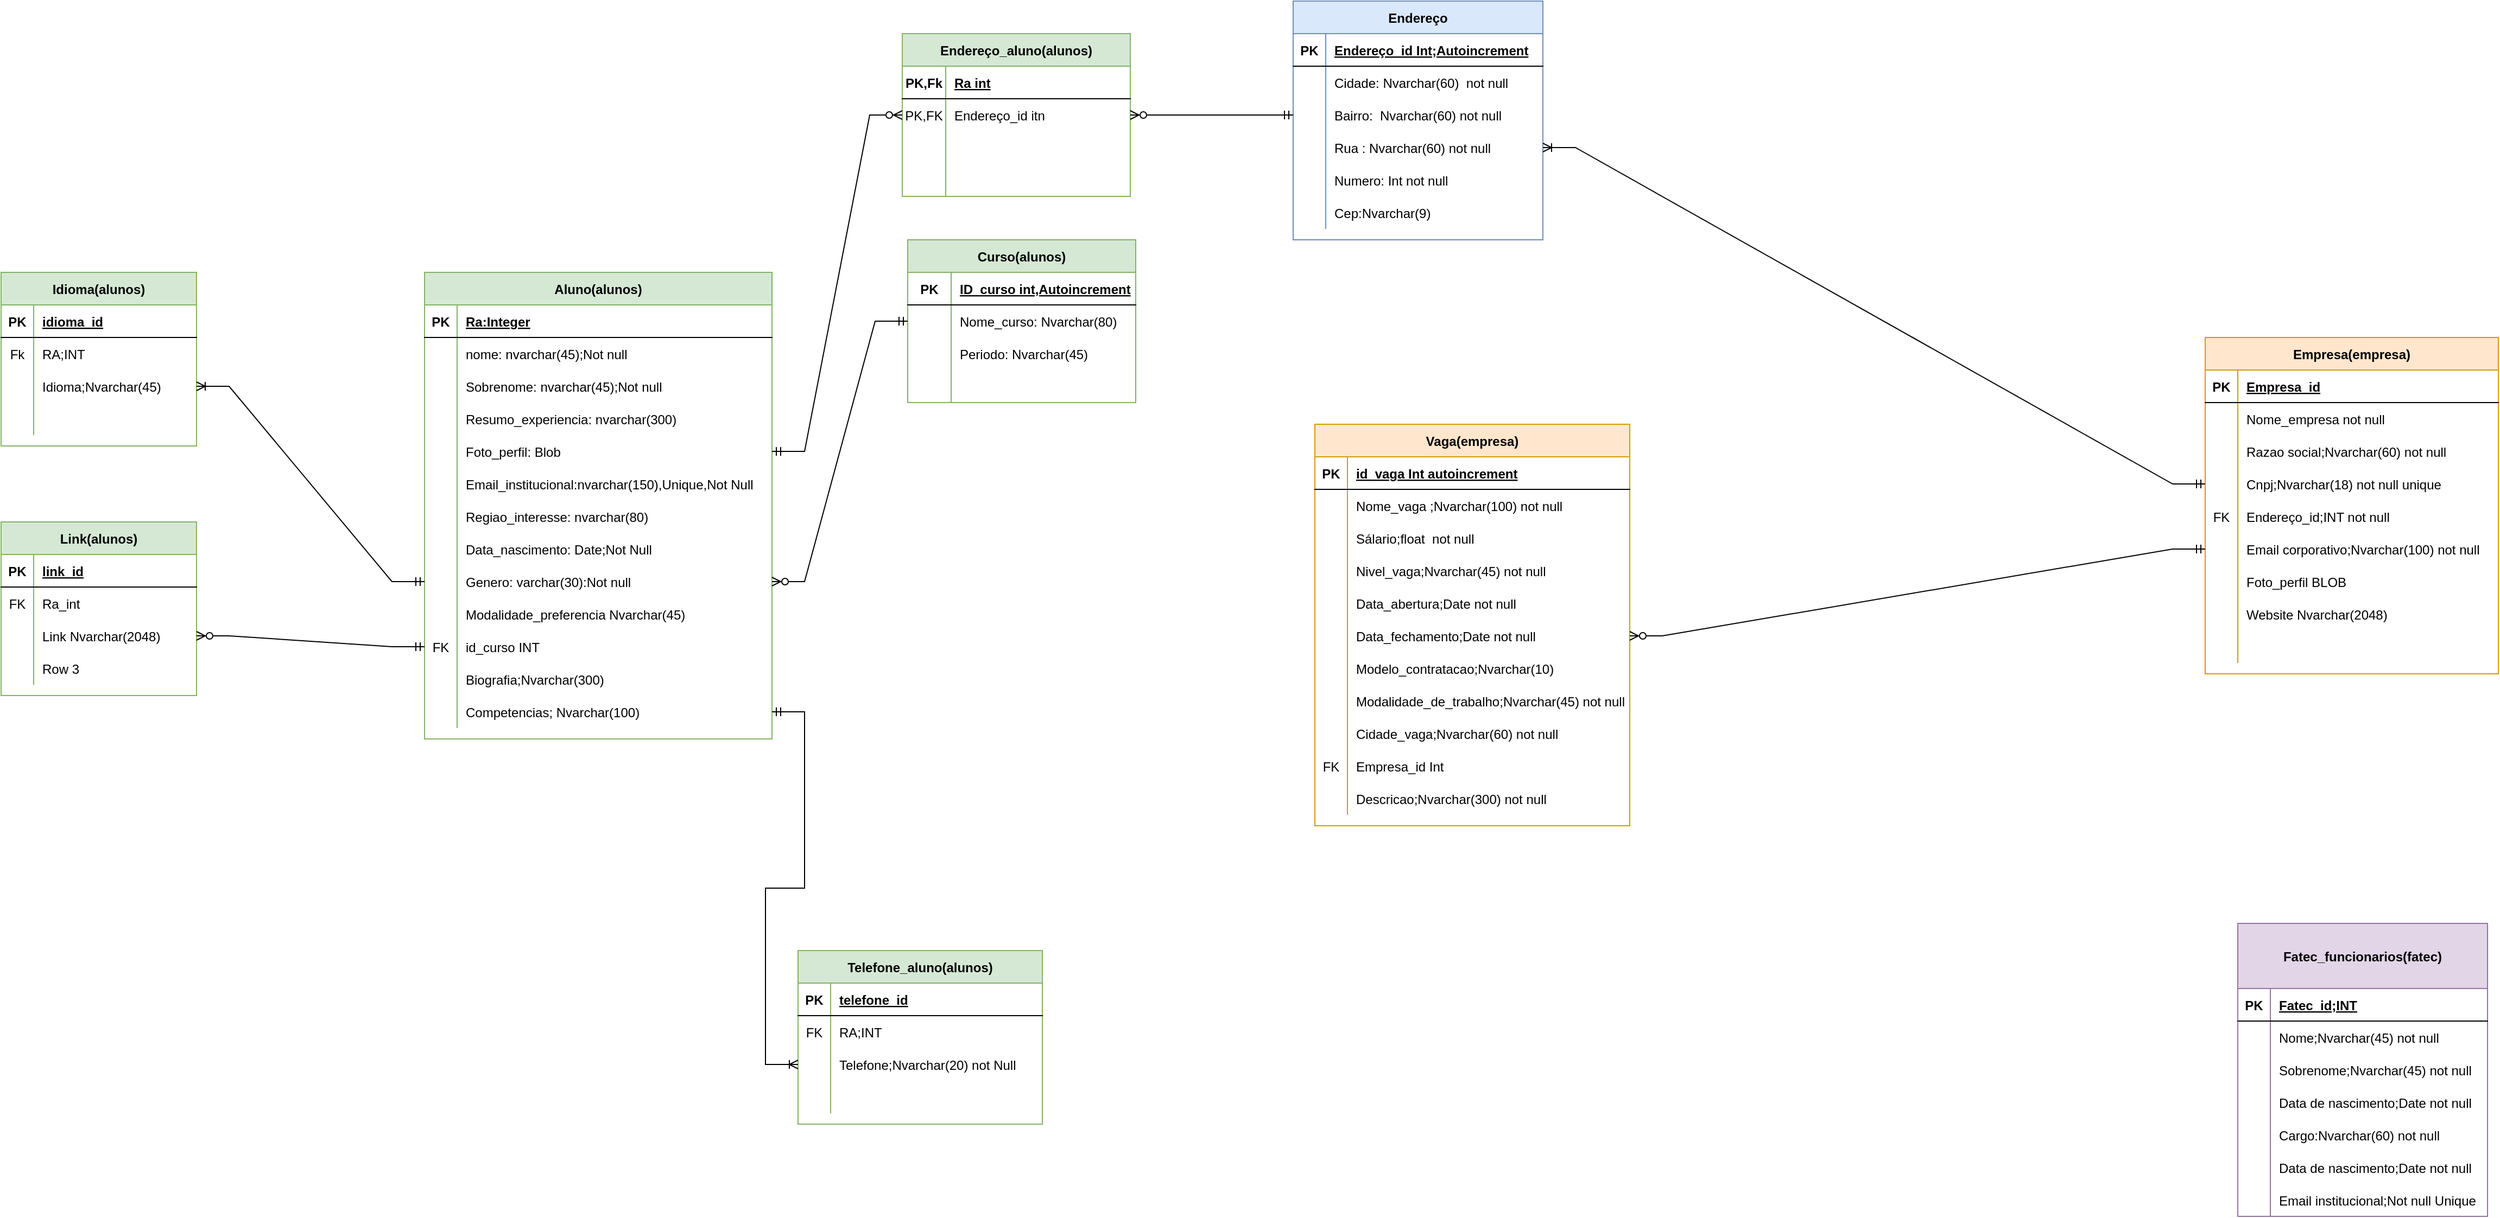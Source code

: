 <mxfile version="20.2.3" type="device"><diagram id="1Vy9utxYEGBFKMMGDGjM" name="Página-1"><mxGraphModel dx="3694" dy="2979" grid="1" gridSize="10" guides="1" tooltips="1" connect="1" arrows="1" fold="1" page="1" pageScale="1" pageWidth="827" pageHeight="1169" math="0" shadow="0"><root><mxCell id="0"/><mxCell id="1" parent="0"/><mxCell id="K-Qwqtai2LfOuh4nVscs-1" value="Aluno(alunos)" style="shape=table;startSize=30;container=1;collapsible=1;childLayout=tableLayout;fixedRows=1;rowLines=0;fontStyle=1;align=center;resizeLast=1;fillColor=#d5e8d4;strokeColor=#82b366;" parent="1" vertex="1"><mxGeometry x="70" y="60" width="320" height="430" as="geometry"/></mxCell><mxCell id="K-Qwqtai2LfOuh4nVscs-2" value="" style="shape=tableRow;horizontal=0;startSize=0;swimlaneHead=0;swimlaneBody=0;fillColor=none;collapsible=0;dropTarget=0;points=[[0,0.5],[1,0.5]];portConstraint=eastwest;top=0;left=0;right=0;bottom=1;" parent="K-Qwqtai2LfOuh4nVscs-1" vertex="1"><mxGeometry y="30" width="320" height="30" as="geometry"/></mxCell><mxCell id="K-Qwqtai2LfOuh4nVscs-3" value="PK" style="shape=partialRectangle;connectable=0;fillColor=none;top=0;left=0;bottom=0;right=0;fontStyle=1;overflow=hidden;" parent="K-Qwqtai2LfOuh4nVscs-2" vertex="1"><mxGeometry width="30" height="30" as="geometry"><mxRectangle width="30" height="30" as="alternateBounds"/></mxGeometry></mxCell><mxCell id="K-Qwqtai2LfOuh4nVscs-4" value="Ra:Integer" style="shape=partialRectangle;connectable=0;fillColor=none;top=0;left=0;bottom=0;right=0;align=left;spacingLeft=6;fontStyle=5;overflow=hidden;" parent="K-Qwqtai2LfOuh4nVscs-2" vertex="1"><mxGeometry x="30" width="290" height="30" as="geometry"><mxRectangle width="290" height="30" as="alternateBounds"/></mxGeometry></mxCell><mxCell id="K-Qwqtai2LfOuh4nVscs-5" value="" style="shape=tableRow;horizontal=0;startSize=0;swimlaneHead=0;swimlaneBody=0;fillColor=none;collapsible=0;dropTarget=0;points=[[0,0.5],[1,0.5]];portConstraint=eastwest;top=0;left=0;right=0;bottom=0;" parent="K-Qwqtai2LfOuh4nVscs-1" vertex="1"><mxGeometry y="60" width="320" height="30" as="geometry"/></mxCell><mxCell id="K-Qwqtai2LfOuh4nVscs-6" value="" style="shape=partialRectangle;connectable=0;fillColor=none;top=0;left=0;bottom=0;right=0;editable=1;overflow=hidden;" parent="K-Qwqtai2LfOuh4nVscs-5" vertex="1"><mxGeometry width="30" height="30" as="geometry"><mxRectangle width="30" height="30" as="alternateBounds"/></mxGeometry></mxCell><mxCell id="K-Qwqtai2LfOuh4nVscs-7" value="nome: nvarchar(45);Not null    " style="shape=partialRectangle;connectable=0;fillColor=none;top=0;left=0;bottom=0;right=0;align=left;spacingLeft=6;overflow=hidden;" parent="K-Qwqtai2LfOuh4nVscs-5" vertex="1"><mxGeometry x="30" width="290" height="30" as="geometry"><mxRectangle width="290" height="30" as="alternateBounds"/></mxGeometry></mxCell><mxCell id="K-Qwqtai2LfOuh4nVscs-8" value="" style="shape=tableRow;horizontal=0;startSize=0;swimlaneHead=0;swimlaneBody=0;fillColor=none;collapsible=0;dropTarget=0;points=[[0,0.5],[1,0.5]];portConstraint=eastwest;top=0;left=0;right=0;bottom=0;" parent="K-Qwqtai2LfOuh4nVscs-1" vertex="1"><mxGeometry y="90" width="320" height="30" as="geometry"/></mxCell><mxCell id="K-Qwqtai2LfOuh4nVscs-9" value="" style="shape=partialRectangle;connectable=0;fillColor=none;top=0;left=0;bottom=0;right=0;editable=1;overflow=hidden;" parent="K-Qwqtai2LfOuh4nVscs-8" vertex="1"><mxGeometry width="30" height="30" as="geometry"><mxRectangle width="30" height="30" as="alternateBounds"/></mxGeometry></mxCell><mxCell id="K-Qwqtai2LfOuh4nVscs-10" value="Sobrenome: nvarchar(45);Not null" style="shape=partialRectangle;connectable=0;fillColor=none;top=0;left=0;bottom=0;right=0;align=left;spacingLeft=6;overflow=hidden;" parent="K-Qwqtai2LfOuh4nVscs-8" vertex="1"><mxGeometry x="30" width="290" height="30" as="geometry"><mxRectangle width="290" height="30" as="alternateBounds"/></mxGeometry></mxCell><mxCell id="K-Qwqtai2LfOuh4nVscs-11" value="" style="shape=tableRow;horizontal=0;startSize=0;swimlaneHead=0;swimlaneBody=0;fillColor=none;collapsible=0;dropTarget=0;points=[[0,0.5],[1,0.5]];portConstraint=eastwest;top=0;left=0;right=0;bottom=0;" parent="K-Qwqtai2LfOuh4nVscs-1" vertex="1"><mxGeometry y="120" width="320" height="30" as="geometry"/></mxCell><mxCell id="K-Qwqtai2LfOuh4nVscs-12" value="" style="shape=partialRectangle;connectable=0;fillColor=none;top=0;left=0;bottom=0;right=0;editable=1;overflow=hidden;" parent="K-Qwqtai2LfOuh4nVscs-11" vertex="1"><mxGeometry width="30" height="30" as="geometry"><mxRectangle width="30" height="30" as="alternateBounds"/></mxGeometry></mxCell><mxCell id="K-Qwqtai2LfOuh4nVscs-13" value="Resumo_experiencia: nvarchar(300)" style="shape=partialRectangle;connectable=0;fillColor=none;top=0;left=0;bottom=0;right=0;align=left;spacingLeft=6;overflow=hidden;" parent="K-Qwqtai2LfOuh4nVscs-11" vertex="1"><mxGeometry x="30" width="290" height="30" as="geometry"><mxRectangle width="290" height="30" as="alternateBounds"/></mxGeometry></mxCell><mxCell id="K-Qwqtai2LfOuh4nVscs-14" value="" style="shape=tableRow;horizontal=0;startSize=0;swimlaneHead=0;swimlaneBody=0;fillColor=none;collapsible=0;dropTarget=0;points=[[0,0.5],[1,0.5]];portConstraint=eastwest;top=0;left=0;right=0;bottom=0;" parent="K-Qwqtai2LfOuh4nVscs-1" vertex="1"><mxGeometry y="150" width="320" height="30" as="geometry"/></mxCell><mxCell id="K-Qwqtai2LfOuh4nVscs-15" value="" style="shape=partialRectangle;connectable=0;fillColor=none;top=0;left=0;bottom=0;right=0;editable=1;overflow=hidden;" parent="K-Qwqtai2LfOuh4nVscs-14" vertex="1"><mxGeometry width="30" height="30" as="geometry"><mxRectangle width="30" height="30" as="alternateBounds"/></mxGeometry></mxCell><mxCell id="K-Qwqtai2LfOuh4nVscs-16" value="Foto_perfil: Blob" style="shape=partialRectangle;connectable=0;fillColor=none;top=0;left=0;bottom=0;right=0;align=left;spacingLeft=6;overflow=hidden;" parent="K-Qwqtai2LfOuh4nVscs-14" vertex="1"><mxGeometry x="30" width="290" height="30" as="geometry"><mxRectangle width="290" height="30" as="alternateBounds"/></mxGeometry></mxCell><mxCell id="K-Qwqtai2LfOuh4nVscs-33" value="" style="shape=tableRow;horizontal=0;startSize=0;swimlaneHead=0;swimlaneBody=0;fillColor=none;collapsible=0;dropTarget=0;points=[[0,0.5],[1,0.5]];portConstraint=eastwest;top=0;left=0;right=0;bottom=0;" parent="K-Qwqtai2LfOuh4nVscs-1" vertex="1"><mxGeometry y="180" width="320" height="30" as="geometry"/></mxCell><mxCell id="K-Qwqtai2LfOuh4nVscs-34" value="" style="shape=partialRectangle;connectable=0;fillColor=none;top=0;left=0;bottom=0;right=0;editable=1;overflow=hidden;" parent="K-Qwqtai2LfOuh4nVscs-33" vertex="1"><mxGeometry width="30" height="30" as="geometry"><mxRectangle width="30" height="30" as="alternateBounds"/></mxGeometry></mxCell><mxCell id="K-Qwqtai2LfOuh4nVscs-35" value="Email_institucional:nvarchar(150),Unique,Not Null" style="shape=partialRectangle;connectable=0;fillColor=none;top=0;left=0;bottom=0;right=0;align=left;spacingLeft=6;overflow=hidden;" parent="K-Qwqtai2LfOuh4nVscs-33" vertex="1"><mxGeometry x="30" width="290" height="30" as="geometry"><mxRectangle width="290" height="30" as="alternateBounds"/></mxGeometry></mxCell><mxCell id="K-Qwqtai2LfOuh4nVscs-36" value="" style="shape=tableRow;horizontal=0;startSize=0;swimlaneHead=0;swimlaneBody=0;fillColor=none;collapsible=0;dropTarget=0;points=[[0,0.5],[1,0.5]];portConstraint=eastwest;top=0;left=0;right=0;bottom=0;" parent="K-Qwqtai2LfOuh4nVscs-1" vertex="1"><mxGeometry y="210" width="320" height="30" as="geometry"/></mxCell><mxCell id="K-Qwqtai2LfOuh4nVscs-37" value="" style="shape=partialRectangle;connectable=0;fillColor=none;top=0;left=0;bottom=0;right=0;editable=1;overflow=hidden;" parent="K-Qwqtai2LfOuh4nVscs-36" vertex="1"><mxGeometry width="30" height="30" as="geometry"><mxRectangle width="30" height="30" as="alternateBounds"/></mxGeometry></mxCell><mxCell id="K-Qwqtai2LfOuh4nVscs-38" value="Regiao_interesse: nvarchar(80)" style="shape=partialRectangle;connectable=0;fillColor=none;top=0;left=0;bottom=0;right=0;align=left;spacingLeft=6;overflow=hidden;" parent="K-Qwqtai2LfOuh4nVscs-36" vertex="1"><mxGeometry x="30" width="290" height="30" as="geometry"><mxRectangle width="290" height="30" as="alternateBounds"/></mxGeometry></mxCell><mxCell id="K-Qwqtai2LfOuh4nVscs-42" value="" style="shape=tableRow;horizontal=0;startSize=0;swimlaneHead=0;swimlaneBody=0;fillColor=none;collapsible=0;dropTarget=0;points=[[0,0.5],[1,0.5]];portConstraint=eastwest;top=0;left=0;right=0;bottom=0;" parent="K-Qwqtai2LfOuh4nVscs-1" vertex="1"><mxGeometry y="240" width="320" height="30" as="geometry"/></mxCell><mxCell id="K-Qwqtai2LfOuh4nVscs-43" value="" style="shape=partialRectangle;connectable=0;fillColor=none;top=0;left=0;bottom=0;right=0;editable=1;overflow=hidden;" parent="K-Qwqtai2LfOuh4nVscs-42" vertex="1"><mxGeometry width="30" height="30" as="geometry"><mxRectangle width="30" height="30" as="alternateBounds"/></mxGeometry></mxCell><mxCell id="K-Qwqtai2LfOuh4nVscs-44" value="Data_nascimento: Date;Not Null" style="shape=partialRectangle;connectable=0;fillColor=none;top=0;left=0;bottom=0;right=0;align=left;spacingLeft=6;overflow=hidden;" parent="K-Qwqtai2LfOuh4nVscs-42" vertex="1"><mxGeometry x="30" width="290" height="30" as="geometry"><mxRectangle width="290" height="30" as="alternateBounds"/></mxGeometry></mxCell><mxCell id="K-Qwqtai2LfOuh4nVscs-45" value="" style="shape=tableRow;horizontal=0;startSize=0;swimlaneHead=0;swimlaneBody=0;fillColor=none;collapsible=0;dropTarget=0;points=[[0,0.5],[1,0.5]];portConstraint=eastwest;top=0;left=0;right=0;bottom=0;" parent="K-Qwqtai2LfOuh4nVscs-1" vertex="1"><mxGeometry y="270" width="320" height="30" as="geometry"/></mxCell><mxCell id="K-Qwqtai2LfOuh4nVscs-46" value="" style="shape=partialRectangle;connectable=0;fillColor=none;top=0;left=0;bottom=0;right=0;editable=1;overflow=hidden;" parent="K-Qwqtai2LfOuh4nVscs-45" vertex="1"><mxGeometry width="30" height="30" as="geometry"><mxRectangle width="30" height="30" as="alternateBounds"/></mxGeometry></mxCell><mxCell id="K-Qwqtai2LfOuh4nVscs-47" value="Genero: varchar(30):Not null" style="shape=partialRectangle;connectable=0;fillColor=none;top=0;left=0;bottom=0;right=0;align=left;spacingLeft=6;overflow=hidden;" parent="K-Qwqtai2LfOuh4nVscs-45" vertex="1"><mxGeometry x="30" width="290" height="30" as="geometry"><mxRectangle width="290" height="30" as="alternateBounds"/></mxGeometry></mxCell><mxCell id="K-Qwqtai2LfOuh4nVscs-48" value="" style="shape=tableRow;horizontal=0;startSize=0;swimlaneHead=0;swimlaneBody=0;fillColor=none;collapsible=0;dropTarget=0;points=[[0,0.5],[1,0.5]];portConstraint=eastwest;top=0;left=0;right=0;bottom=0;" parent="K-Qwqtai2LfOuh4nVscs-1" vertex="1"><mxGeometry y="300" width="320" height="30" as="geometry"/></mxCell><mxCell id="K-Qwqtai2LfOuh4nVscs-49" value="" style="shape=partialRectangle;connectable=0;fillColor=none;top=0;left=0;bottom=0;right=0;editable=1;overflow=hidden;" parent="K-Qwqtai2LfOuh4nVscs-48" vertex="1"><mxGeometry width="30" height="30" as="geometry"><mxRectangle width="30" height="30" as="alternateBounds"/></mxGeometry></mxCell><mxCell id="K-Qwqtai2LfOuh4nVscs-50" value="Modalidade_preferencia Nvarchar(45)" style="shape=partialRectangle;connectable=0;fillColor=none;top=0;left=0;bottom=0;right=0;align=left;spacingLeft=6;overflow=hidden;" parent="K-Qwqtai2LfOuh4nVscs-48" vertex="1"><mxGeometry x="30" width="290" height="30" as="geometry"><mxRectangle width="290" height="30" as="alternateBounds"/></mxGeometry></mxCell><mxCell id="K-Qwqtai2LfOuh4nVscs-142" value="" style="shape=tableRow;horizontal=0;startSize=0;swimlaneHead=0;swimlaneBody=0;fillColor=none;collapsible=0;dropTarget=0;points=[[0,0.5],[1,0.5]];portConstraint=eastwest;top=0;left=0;right=0;bottom=0;" parent="K-Qwqtai2LfOuh4nVscs-1" vertex="1"><mxGeometry y="330" width="320" height="30" as="geometry"/></mxCell><mxCell id="K-Qwqtai2LfOuh4nVscs-143" value="FK" style="shape=partialRectangle;connectable=0;fillColor=none;top=0;left=0;bottom=0;right=0;editable=1;overflow=hidden;" parent="K-Qwqtai2LfOuh4nVscs-142" vertex="1"><mxGeometry width="30" height="30" as="geometry"><mxRectangle width="30" height="30" as="alternateBounds"/></mxGeometry></mxCell><mxCell id="K-Qwqtai2LfOuh4nVscs-144" value="id_curso INT" style="shape=partialRectangle;connectable=0;fillColor=none;top=0;left=0;bottom=0;right=0;align=left;spacingLeft=6;overflow=hidden;" parent="K-Qwqtai2LfOuh4nVscs-142" vertex="1"><mxGeometry x="30" width="290" height="30" as="geometry"><mxRectangle width="290" height="30" as="alternateBounds"/></mxGeometry></mxCell><mxCell id="K-Qwqtai2LfOuh4nVscs-145" value="" style="shape=tableRow;horizontal=0;startSize=0;swimlaneHead=0;swimlaneBody=0;fillColor=none;collapsible=0;dropTarget=0;points=[[0,0.5],[1,0.5]];portConstraint=eastwest;top=0;left=0;right=0;bottom=0;" parent="K-Qwqtai2LfOuh4nVscs-1" vertex="1"><mxGeometry y="360" width="320" height="30" as="geometry"/></mxCell><mxCell id="K-Qwqtai2LfOuh4nVscs-146" value="" style="shape=partialRectangle;connectable=0;fillColor=none;top=0;left=0;bottom=0;right=0;editable=1;overflow=hidden;" parent="K-Qwqtai2LfOuh4nVscs-145" vertex="1"><mxGeometry width="30" height="30" as="geometry"><mxRectangle width="30" height="30" as="alternateBounds"/></mxGeometry></mxCell><mxCell id="K-Qwqtai2LfOuh4nVscs-147" value="Biografia;Nvarchar(300)" style="shape=partialRectangle;connectable=0;fillColor=none;top=0;left=0;bottom=0;right=0;align=left;spacingLeft=6;overflow=hidden;" parent="K-Qwqtai2LfOuh4nVscs-145" vertex="1"><mxGeometry x="30" width="290" height="30" as="geometry"><mxRectangle width="290" height="30" as="alternateBounds"/></mxGeometry></mxCell><mxCell id="K-Qwqtai2LfOuh4nVscs-39" value="" style="shape=tableRow;horizontal=0;startSize=0;swimlaneHead=0;swimlaneBody=0;fillColor=none;collapsible=0;dropTarget=0;points=[[0,0.5],[1,0.5]];portConstraint=eastwest;top=0;left=0;right=0;bottom=0;" parent="K-Qwqtai2LfOuh4nVscs-1" vertex="1"><mxGeometry y="390" width="320" height="30" as="geometry"/></mxCell><mxCell id="K-Qwqtai2LfOuh4nVscs-40" value="" style="shape=partialRectangle;connectable=0;fillColor=none;top=0;left=0;bottom=0;right=0;editable=1;overflow=hidden;" parent="K-Qwqtai2LfOuh4nVscs-39" vertex="1"><mxGeometry width="30" height="30" as="geometry"><mxRectangle width="30" height="30" as="alternateBounds"/></mxGeometry></mxCell><mxCell id="K-Qwqtai2LfOuh4nVscs-41" value="Competencias; Nvarchar(100)" style="shape=partialRectangle;connectable=0;fillColor=none;top=0;left=0;bottom=0;right=0;align=left;spacingLeft=6;overflow=hidden;" parent="K-Qwqtai2LfOuh4nVscs-39" vertex="1"><mxGeometry x="30" width="290" height="30" as="geometry"><mxRectangle width="290" height="30" as="alternateBounds"/></mxGeometry></mxCell><mxCell id="K-Qwqtai2LfOuh4nVscs-78" value="Endereço" style="shape=table;startSize=30;container=1;collapsible=1;childLayout=tableLayout;fixedRows=1;rowLines=0;fontStyle=1;align=center;resizeLast=1;fillColor=#dae8fc;strokeColor=#6c8ebf;" parent="1" vertex="1"><mxGeometry x="870" y="-190" width="230" height="220" as="geometry"/></mxCell><mxCell id="K-Qwqtai2LfOuh4nVscs-79" value="" style="shape=tableRow;horizontal=0;startSize=0;swimlaneHead=0;swimlaneBody=0;fillColor=none;collapsible=0;dropTarget=0;points=[[0,0.5],[1,0.5]];portConstraint=eastwest;top=0;left=0;right=0;bottom=1;" parent="K-Qwqtai2LfOuh4nVscs-78" vertex="1"><mxGeometry y="30" width="230" height="30" as="geometry"/></mxCell><mxCell id="K-Qwqtai2LfOuh4nVscs-80" value="PK" style="shape=partialRectangle;connectable=0;fillColor=none;top=0;left=0;bottom=0;right=0;fontStyle=1;overflow=hidden;" parent="K-Qwqtai2LfOuh4nVscs-79" vertex="1"><mxGeometry width="30" height="30" as="geometry"><mxRectangle width="30" height="30" as="alternateBounds"/></mxGeometry></mxCell><mxCell id="K-Qwqtai2LfOuh4nVscs-81" value="Endereço_id Int;Autoincrement" style="shape=partialRectangle;connectable=0;fillColor=none;top=0;left=0;bottom=0;right=0;align=left;spacingLeft=6;fontStyle=5;overflow=hidden;" parent="K-Qwqtai2LfOuh4nVscs-79" vertex="1"><mxGeometry x="30" width="200" height="30" as="geometry"><mxRectangle width="200" height="30" as="alternateBounds"/></mxGeometry></mxCell><mxCell id="K-Qwqtai2LfOuh4nVscs-82" value="" style="shape=tableRow;horizontal=0;startSize=0;swimlaneHead=0;swimlaneBody=0;fillColor=none;collapsible=0;dropTarget=0;points=[[0,0.5],[1,0.5]];portConstraint=eastwest;top=0;left=0;right=0;bottom=0;" parent="K-Qwqtai2LfOuh4nVscs-78" vertex="1"><mxGeometry y="60" width="230" height="30" as="geometry"/></mxCell><mxCell id="K-Qwqtai2LfOuh4nVscs-83" value="" style="shape=partialRectangle;connectable=0;fillColor=none;top=0;left=0;bottom=0;right=0;editable=1;overflow=hidden;" parent="K-Qwqtai2LfOuh4nVscs-82" vertex="1"><mxGeometry width="30" height="30" as="geometry"><mxRectangle width="30" height="30" as="alternateBounds"/></mxGeometry></mxCell><mxCell id="K-Qwqtai2LfOuh4nVscs-84" value="Cidade: Nvarchar(60)  not null" style="shape=partialRectangle;connectable=0;fillColor=none;top=0;left=0;bottom=0;right=0;align=left;spacingLeft=6;overflow=hidden;" parent="K-Qwqtai2LfOuh4nVscs-82" vertex="1"><mxGeometry x="30" width="200" height="30" as="geometry"><mxRectangle width="200" height="30" as="alternateBounds"/></mxGeometry></mxCell><mxCell id="K-Qwqtai2LfOuh4nVscs-85" value="" style="shape=tableRow;horizontal=0;startSize=0;swimlaneHead=0;swimlaneBody=0;fillColor=none;collapsible=0;dropTarget=0;points=[[0,0.5],[1,0.5]];portConstraint=eastwest;top=0;left=0;right=0;bottom=0;" parent="K-Qwqtai2LfOuh4nVscs-78" vertex="1"><mxGeometry y="90" width="230" height="30" as="geometry"/></mxCell><mxCell id="K-Qwqtai2LfOuh4nVscs-86" value="" style="shape=partialRectangle;connectable=0;fillColor=none;top=0;left=0;bottom=0;right=0;editable=1;overflow=hidden;" parent="K-Qwqtai2LfOuh4nVscs-85" vertex="1"><mxGeometry width="30" height="30" as="geometry"><mxRectangle width="30" height="30" as="alternateBounds"/></mxGeometry></mxCell><mxCell id="K-Qwqtai2LfOuh4nVscs-87" value="Bairro:  Nvarchar(60) not null" style="shape=partialRectangle;connectable=0;fillColor=none;top=0;left=0;bottom=0;right=0;align=left;spacingLeft=6;overflow=hidden;" parent="K-Qwqtai2LfOuh4nVscs-85" vertex="1"><mxGeometry x="30" width="200" height="30" as="geometry"><mxRectangle width="200" height="30" as="alternateBounds"/></mxGeometry></mxCell><mxCell id="K-Qwqtai2LfOuh4nVscs-88" value="" style="shape=tableRow;horizontal=0;startSize=0;swimlaneHead=0;swimlaneBody=0;fillColor=none;collapsible=0;dropTarget=0;points=[[0,0.5],[1,0.5]];portConstraint=eastwest;top=0;left=0;right=0;bottom=0;" parent="K-Qwqtai2LfOuh4nVscs-78" vertex="1"><mxGeometry y="120" width="230" height="30" as="geometry"/></mxCell><mxCell id="K-Qwqtai2LfOuh4nVscs-89" value="" style="shape=partialRectangle;connectable=0;fillColor=none;top=0;left=0;bottom=0;right=0;editable=1;overflow=hidden;" parent="K-Qwqtai2LfOuh4nVscs-88" vertex="1"><mxGeometry width="30" height="30" as="geometry"><mxRectangle width="30" height="30" as="alternateBounds"/></mxGeometry></mxCell><mxCell id="K-Qwqtai2LfOuh4nVscs-90" value="Rua : Nvarchar(60) not null" style="shape=partialRectangle;connectable=0;fillColor=none;top=0;left=0;bottom=0;right=0;align=left;spacingLeft=6;overflow=hidden;" parent="K-Qwqtai2LfOuh4nVscs-88" vertex="1"><mxGeometry x="30" width="200" height="30" as="geometry"><mxRectangle width="200" height="30" as="alternateBounds"/></mxGeometry></mxCell><mxCell id="K-Qwqtai2LfOuh4nVscs-108" value="" style="shape=tableRow;horizontal=0;startSize=0;swimlaneHead=0;swimlaneBody=0;fillColor=none;collapsible=0;dropTarget=0;points=[[0,0.5],[1,0.5]];portConstraint=eastwest;top=0;left=0;right=0;bottom=0;" parent="K-Qwqtai2LfOuh4nVscs-78" vertex="1"><mxGeometry y="150" width="230" height="30" as="geometry"/></mxCell><mxCell id="K-Qwqtai2LfOuh4nVscs-109" value="" style="shape=partialRectangle;connectable=0;fillColor=none;top=0;left=0;bottom=0;right=0;editable=1;overflow=hidden;" parent="K-Qwqtai2LfOuh4nVscs-108" vertex="1"><mxGeometry width="30" height="30" as="geometry"><mxRectangle width="30" height="30" as="alternateBounds"/></mxGeometry></mxCell><mxCell id="K-Qwqtai2LfOuh4nVscs-110" value="Numero: Int not null" style="shape=partialRectangle;connectable=0;fillColor=none;top=0;left=0;bottom=0;right=0;align=left;spacingLeft=6;overflow=hidden;" parent="K-Qwqtai2LfOuh4nVscs-108" vertex="1"><mxGeometry x="30" width="200" height="30" as="geometry"><mxRectangle width="200" height="30" as="alternateBounds"/></mxGeometry></mxCell><mxCell id="K-Qwqtai2LfOuh4nVscs-111" value="" style="shape=tableRow;horizontal=0;startSize=0;swimlaneHead=0;swimlaneBody=0;fillColor=none;collapsible=0;dropTarget=0;points=[[0,0.5],[1,0.5]];portConstraint=eastwest;top=0;left=0;right=0;bottom=0;" parent="K-Qwqtai2LfOuh4nVscs-78" vertex="1"><mxGeometry y="180" width="230" height="30" as="geometry"/></mxCell><mxCell id="K-Qwqtai2LfOuh4nVscs-112" value="" style="shape=partialRectangle;connectable=0;fillColor=none;top=0;left=0;bottom=0;right=0;editable=1;overflow=hidden;" parent="K-Qwqtai2LfOuh4nVscs-111" vertex="1"><mxGeometry width="30" height="30" as="geometry"><mxRectangle width="30" height="30" as="alternateBounds"/></mxGeometry></mxCell><mxCell id="K-Qwqtai2LfOuh4nVscs-113" value="Cep:Nvarchar(9)" style="shape=partialRectangle;connectable=0;fillColor=none;top=0;left=0;bottom=0;right=0;align=left;spacingLeft=6;overflow=hidden;" parent="K-Qwqtai2LfOuh4nVscs-111" vertex="1"><mxGeometry x="30" width="200" height="30" as="geometry"><mxRectangle width="200" height="30" as="alternateBounds"/></mxGeometry></mxCell><mxCell id="K-Qwqtai2LfOuh4nVscs-91" value="Endereço_aluno(alunos)" style="shape=table;startSize=30;container=1;collapsible=1;childLayout=tableLayout;fixedRows=1;rowLines=0;fontStyle=1;align=center;resizeLast=1;fillColor=#d5e8d4;strokeColor=#82b366;" parent="1" vertex="1"><mxGeometry x="510" y="-160" width="210" height="150" as="geometry"/></mxCell><mxCell id="K-Qwqtai2LfOuh4nVscs-92" value="" style="shape=tableRow;horizontal=0;startSize=0;swimlaneHead=0;swimlaneBody=0;fillColor=none;collapsible=0;dropTarget=0;points=[[0,0.5],[1,0.5]];portConstraint=eastwest;top=0;left=0;right=0;bottom=1;" parent="K-Qwqtai2LfOuh4nVscs-91" vertex="1"><mxGeometry y="30" width="210" height="30" as="geometry"/></mxCell><mxCell id="K-Qwqtai2LfOuh4nVscs-93" value="PK,Fk" style="shape=partialRectangle;connectable=0;fillColor=none;top=0;left=0;bottom=0;right=0;fontStyle=1;overflow=hidden;" parent="K-Qwqtai2LfOuh4nVscs-92" vertex="1"><mxGeometry width="40" height="30" as="geometry"><mxRectangle width="40" height="30" as="alternateBounds"/></mxGeometry></mxCell><mxCell id="K-Qwqtai2LfOuh4nVscs-94" value="Ra int" style="shape=partialRectangle;connectable=0;fillColor=none;top=0;left=0;bottom=0;right=0;align=left;spacingLeft=6;fontStyle=5;overflow=hidden;" parent="K-Qwqtai2LfOuh4nVscs-92" vertex="1"><mxGeometry x="40" width="170" height="30" as="geometry"><mxRectangle width="170" height="30" as="alternateBounds"/></mxGeometry></mxCell><mxCell id="K-Qwqtai2LfOuh4nVscs-95" value="" style="shape=tableRow;horizontal=0;startSize=0;swimlaneHead=0;swimlaneBody=0;fillColor=none;collapsible=0;dropTarget=0;points=[[0,0.5],[1,0.5]];portConstraint=eastwest;top=0;left=0;right=0;bottom=0;" parent="K-Qwqtai2LfOuh4nVscs-91" vertex="1"><mxGeometry y="60" width="210" height="30" as="geometry"/></mxCell><mxCell id="K-Qwqtai2LfOuh4nVscs-96" value="PK,FK" style="shape=partialRectangle;connectable=0;fillColor=none;top=0;left=0;bottom=0;right=0;editable=1;overflow=hidden;" parent="K-Qwqtai2LfOuh4nVscs-95" vertex="1"><mxGeometry width="40" height="30" as="geometry"><mxRectangle width="40" height="30" as="alternateBounds"/></mxGeometry></mxCell><mxCell id="K-Qwqtai2LfOuh4nVscs-97" value="Endereço_id itn" style="shape=partialRectangle;connectable=0;fillColor=none;top=0;left=0;bottom=0;right=0;align=left;spacingLeft=6;overflow=hidden;" parent="K-Qwqtai2LfOuh4nVscs-95" vertex="1"><mxGeometry x="40" width="170" height="30" as="geometry"><mxRectangle width="170" height="30" as="alternateBounds"/></mxGeometry></mxCell><mxCell id="K-Qwqtai2LfOuh4nVscs-98" value="" style="shape=tableRow;horizontal=0;startSize=0;swimlaneHead=0;swimlaneBody=0;fillColor=none;collapsible=0;dropTarget=0;points=[[0,0.5],[1,0.5]];portConstraint=eastwest;top=0;left=0;right=0;bottom=0;" parent="K-Qwqtai2LfOuh4nVscs-91" vertex="1"><mxGeometry y="90" width="210" height="30" as="geometry"/></mxCell><mxCell id="K-Qwqtai2LfOuh4nVscs-99" value="" style="shape=partialRectangle;connectable=0;fillColor=none;top=0;left=0;bottom=0;right=0;editable=1;overflow=hidden;" parent="K-Qwqtai2LfOuh4nVscs-98" vertex="1"><mxGeometry width="40" height="30" as="geometry"><mxRectangle width="40" height="30" as="alternateBounds"/></mxGeometry></mxCell><mxCell id="K-Qwqtai2LfOuh4nVscs-100" value="" style="shape=partialRectangle;connectable=0;fillColor=none;top=0;left=0;bottom=0;right=0;align=left;spacingLeft=6;overflow=hidden;" parent="K-Qwqtai2LfOuh4nVscs-98" vertex="1"><mxGeometry x="40" width="170" height="30" as="geometry"><mxRectangle width="170" height="30" as="alternateBounds"/></mxGeometry></mxCell><mxCell id="K-Qwqtai2LfOuh4nVscs-101" value="" style="shape=tableRow;horizontal=0;startSize=0;swimlaneHead=0;swimlaneBody=0;fillColor=none;collapsible=0;dropTarget=0;points=[[0,0.5],[1,0.5]];portConstraint=eastwest;top=0;left=0;right=0;bottom=0;" parent="K-Qwqtai2LfOuh4nVscs-91" vertex="1"><mxGeometry y="120" width="210" height="30" as="geometry"/></mxCell><mxCell id="K-Qwqtai2LfOuh4nVscs-102" value="" style="shape=partialRectangle;connectable=0;fillColor=none;top=0;left=0;bottom=0;right=0;editable=1;overflow=hidden;" parent="K-Qwqtai2LfOuh4nVscs-101" vertex="1"><mxGeometry width="40" height="30" as="geometry"><mxRectangle width="40" height="30" as="alternateBounds"/></mxGeometry></mxCell><mxCell id="K-Qwqtai2LfOuh4nVscs-103" value="" style="shape=partialRectangle;connectable=0;fillColor=none;top=0;left=0;bottom=0;right=0;align=left;spacingLeft=6;overflow=hidden;" parent="K-Qwqtai2LfOuh4nVscs-101" vertex="1"><mxGeometry x="40" width="170" height="30" as="geometry"><mxRectangle width="170" height="30" as="alternateBounds"/></mxGeometry></mxCell><mxCell id="K-Qwqtai2LfOuh4nVscs-106" value="" style="edgeStyle=entityRelationEdgeStyle;fontSize=12;html=1;endArrow=ERzeroToMany;startArrow=ERmandOne;rounded=0;exitX=1;exitY=0.5;exitDx=0;exitDy=0;entryX=0;entryY=0.5;entryDx=0;entryDy=0;" parent="1" source="K-Qwqtai2LfOuh4nVscs-14" target="K-Qwqtai2LfOuh4nVscs-95" edge="1"><mxGeometry width="100" height="100" relative="1" as="geometry"><mxPoint x="660" y="220" as="sourcePoint"/><mxPoint x="760" y="120" as="targetPoint"/></mxGeometry></mxCell><mxCell id="K-Qwqtai2LfOuh4nVscs-107" value="" style="edgeStyle=entityRelationEdgeStyle;fontSize=12;html=1;endArrow=ERzeroToMany;startArrow=ERmandOne;rounded=0;exitX=0;exitY=0.5;exitDx=0;exitDy=0;entryX=1;entryY=0.5;entryDx=0;entryDy=0;" parent="1" source="K-Qwqtai2LfOuh4nVscs-85" target="K-Qwqtai2LfOuh4nVscs-95" edge="1"><mxGeometry width="100" height="100" relative="1" as="geometry"><mxPoint x="650" y="330" as="sourcePoint"/><mxPoint x="800" y="240" as="targetPoint"/></mxGeometry></mxCell><mxCell id="K-Qwqtai2LfOuh4nVscs-114" value="Curso(alunos)" style="shape=table;startSize=30;container=1;collapsible=1;childLayout=tableLayout;fixedRows=1;rowLines=0;fontStyle=1;align=center;resizeLast=1;fillColor=#d5e8d4;strokeColor=#82b366;" parent="1" vertex="1"><mxGeometry x="515" y="30" width="210" height="150" as="geometry"/></mxCell><mxCell id="K-Qwqtai2LfOuh4nVscs-115" value="" style="shape=tableRow;horizontal=0;startSize=0;swimlaneHead=0;swimlaneBody=0;fillColor=none;collapsible=0;dropTarget=0;points=[[0,0.5],[1,0.5]];portConstraint=eastwest;top=0;left=0;right=0;bottom=1;" parent="K-Qwqtai2LfOuh4nVscs-114" vertex="1"><mxGeometry y="30" width="210" height="30" as="geometry"/></mxCell><mxCell id="K-Qwqtai2LfOuh4nVscs-116" value="PK" style="shape=partialRectangle;connectable=0;fillColor=none;top=0;left=0;bottom=0;right=0;fontStyle=1;overflow=hidden;" parent="K-Qwqtai2LfOuh4nVscs-115" vertex="1"><mxGeometry width="40" height="30" as="geometry"><mxRectangle width="40" height="30" as="alternateBounds"/></mxGeometry></mxCell><mxCell id="K-Qwqtai2LfOuh4nVscs-117" value="ID_curso int,Autoincrement" style="shape=partialRectangle;connectable=0;fillColor=none;top=0;left=0;bottom=0;right=0;align=left;spacingLeft=6;fontStyle=5;overflow=hidden;" parent="K-Qwqtai2LfOuh4nVscs-115" vertex="1"><mxGeometry x="40" width="170" height="30" as="geometry"><mxRectangle width="170" height="30" as="alternateBounds"/></mxGeometry></mxCell><mxCell id="K-Qwqtai2LfOuh4nVscs-118" value="" style="shape=tableRow;horizontal=0;startSize=0;swimlaneHead=0;swimlaneBody=0;fillColor=none;collapsible=0;dropTarget=0;points=[[0,0.5],[1,0.5]];portConstraint=eastwest;top=0;left=0;right=0;bottom=0;" parent="K-Qwqtai2LfOuh4nVscs-114" vertex="1"><mxGeometry y="60" width="210" height="30" as="geometry"/></mxCell><mxCell id="K-Qwqtai2LfOuh4nVscs-119" value="" style="shape=partialRectangle;connectable=0;fillColor=none;top=0;left=0;bottom=0;right=0;editable=1;overflow=hidden;" parent="K-Qwqtai2LfOuh4nVscs-118" vertex="1"><mxGeometry width="40" height="30" as="geometry"><mxRectangle width="40" height="30" as="alternateBounds"/></mxGeometry></mxCell><mxCell id="K-Qwqtai2LfOuh4nVscs-120" value="Nome_curso: Nvarchar(80)" style="shape=partialRectangle;connectable=0;fillColor=none;top=0;left=0;bottom=0;right=0;align=left;spacingLeft=6;overflow=hidden;" parent="K-Qwqtai2LfOuh4nVscs-118" vertex="1"><mxGeometry x="40" width="170" height="30" as="geometry"><mxRectangle width="170" height="30" as="alternateBounds"/></mxGeometry></mxCell><mxCell id="K-Qwqtai2LfOuh4nVscs-121" value="" style="shape=tableRow;horizontal=0;startSize=0;swimlaneHead=0;swimlaneBody=0;fillColor=none;collapsible=0;dropTarget=0;points=[[0,0.5],[1,0.5]];portConstraint=eastwest;top=0;left=0;right=0;bottom=0;" parent="K-Qwqtai2LfOuh4nVscs-114" vertex="1"><mxGeometry y="90" width="210" height="30" as="geometry"/></mxCell><mxCell id="K-Qwqtai2LfOuh4nVscs-122" value="" style="shape=partialRectangle;connectable=0;fillColor=none;top=0;left=0;bottom=0;right=0;editable=1;overflow=hidden;" parent="K-Qwqtai2LfOuh4nVscs-121" vertex="1"><mxGeometry width="40" height="30" as="geometry"><mxRectangle width="40" height="30" as="alternateBounds"/></mxGeometry></mxCell><mxCell id="K-Qwqtai2LfOuh4nVscs-123" value="Periodo: Nvarchar(45)" style="shape=partialRectangle;connectable=0;fillColor=none;top=0;left=0;bottom=0;right=0;align=left;spacingLeft=6;overflow=hidden;" parent="K-Qwqtai2LfOuh4nVscs-121" vertex="1"><mxGeometry x="40" width="170" height="30" as="geometry"><mxRectangle width="170" height="30" as="alternateBounds"/></mxGeometry></mxCell><mxCell id="K-Qwqtai2LfOuh4nVscs-124" value="" style="shape=tableRow;horizontal=0;startSize=0;swimlaneHead=0;swimlaneBody=0;fillColor=none;collapsible=0;dropTarget=0;points=[[0,0.5],[1,0.5]];portConstraint=eastwest;top=0;left=0;right=0;bottom=0;" parent="K-Qwqtai2LfOuh4nVscs-114" vertex="1"><mxGeometry y="120" width="210" height="30" as="geometry"/></mxCell><mxCell id="K-Qwqtai2LfOuh4nVscs-125" value="" style="shape=partialRectangle;connectable=0;fillColor=none;top=0;left=0;bottom=0;right=0;editable=1;overflow=hidden;" parent="K-Qwqtai2LfOuh4nVscs-124" vertex="1"><mxGeometry width="40" height="30" as="geometry"><mxRectangle width="40" height="30" as="alternateBounds"/></mxGeometry></mxCell><mxCell id="K-Qwqtai2LfOuh4nVscs-126" value="" style="shape=partialRectangle;connectable=0;fillColor=none;top=0;left=0;bottom=0;right=0;align=left;spacingLeft=6;overflow=hidden;" parent="K-Qwqtai2LfOuh4nVscs-124" vertex="1"><mxGeometry x="40" width="170" height="30" as="geometry"><mxRectangle width="170" height="30" as="alternateBounds"/></mxGeometry></mxCell><mxCell id="K-Qwqtai2LfOuh4nVscs-128" value="" style="edgeStyle=entityRelationEdgeStyle;fontSize=12;html=1;endArrow=ERzeroToMany;startArrow=ERmandOne;rounded=0;exitX=0;exitY=0.5;exitDx=0;exitDy=0;entryX=1;entryY=0.5;entryDx=0;entryDy=0;" parent="1" source="K-Qwqtai2LfOuh4nVscs-118" target="K-Qwqtai2LfOuh4nVscs-45" edge="1"><mxGeometry width="100" height="100" relative="1" as="geometry"><mxPoint x="420" y="300" as="sourcePoint"/><mxPoint x="520" y="200" as="targetPoint"/></mxGeometry></mxCell><mxCell id="K-Qwqtai2LfOuh4nVscs-129" value="Telefone_aluno(alunos)" style="shape=table;startSize=30;container=1;collapsible=1;childLayout=tableLayout;fixedRows=1;rowLines=0;fontStyle=1;align=center;resizeLast=1;fillColor=#d5e8d4;strokeColor=#82b366;" parent="1" vertex="1"><mxGeometry x="414" y="685" width="225" height="160" as="geometry"/></mxCell><mxCell id="K-Qwqtai2LfOuh4nVscs-130" value="" style="shape=tableRow;horizontal=0;startSize=0;swimlaneHead=0;swimlaneBody=0;fillColor=none;collapsible=0;dropTarget=0;points=[[0,0.5],[1,0.5]];portConstraint=eastwest;top=0;left=0;right=0;bottom=1;" parent="K-Qwqtai2LfOuh4nVscs-129" vertex="1"><mxGeometry y="30" width="225" height="30" as="geometry"/></mxCell><mxCell id="K-Qwqtai2LfOuh4nVscs-131" value="PK" style="shape=partialRectangle;connectable=0;fillColor=none;top=0;left=0;bottom=0;right=0;fontStyle=1;overflow=hidden;" parent="K-Qwqtai2LfOuh4nVscs-130" vertex="1"><mxGeometry width="30" height="30" as="geometry"><mxRectangle width="30" height="30" as="alternateBounds"/></mxGeometry></mxCell><mxCell id="K-Qwqtai2LfOuh4nVscs-132" value="telefone_id" style="shape=partialRectangle;connectable=0;fillColor=none;top=0;left=0;bottom=0;right=0;align=left;spacingLeft=6;fontStyle=5;overflow=hidden;" parent="K-Qwqtai2LfOuh4nVscs-130" vertex="1"><mxGeometry x="30" width="195" height="30" as="geometry"><mxRectangle width="195" height="30" as="alternateBounds"/></mxGeometry></mxCell><mxCell id="K-Qwqtai2LfOuh4nVscs-133" value="" style="shape=tableRow;horizontal=0;startSize=0;swimlaneHead=0;swimlaneBody=0;fillColor=none;collapsible=0;dropTarget=0;points=[[0,0.5],[1,0.5]];portConstraint=eastwest;top=0;left=0;right=0;bottom=0;" parent="K-Qwqtai2LfOuh4nVscs-129" vertex="1"><mxGeometry y="60" width="225" height="30" as="geometry"/></mxCell><mxCell id="K-Qwqtai2LfOuh4nVscs-134" value="FK" style="shape=partialRectangle;connectable=0;fillColor=none;top=0;left=0;bottom=0;right=0;editable=1;overflow=hidden;" parent="K-Qwqtai2LfOuh4nVscs-133" vertex="1"><mxGeometry width="30" height="30" as="geometry"><mxRectangle width="30" height="30" as="alternateBounds"/></mxGeometry></mxCell><mxCell id="K-Qwqtai2LfOuh4nVscs-135" value="RA;INT" style="shape=partialRectangle;connectable=0;fillColor=none;top=0;left=0;bottom=0;right=0;align=left;spacingLeft=6;overflow=hidden;" parent="K-Qwqtai2LfOuh4nVscs-133" vertex="1"><mxGeometry x="30" width="195" height="30" as="geometry"><mxRectangle width="195" height="30" as="alternateBounds"/></mxGeometry></mxCell><mxCell id="K-Qwqtai2LfOuh4nVscs-136" value="" style="shape=tableRow;horizontal=0;startSize=0;swimlaneHead=0;swimlaneBody=0;fillColor=none;collapsible=0;dropTarget=0;points=[[0,0.5],[1,0.5]];portConstraint=eastwest;top=0;left=0;right=0;bottom=0;" parent="K-Qwqtai2LfOuh4nVscs-129" vertex="1"><mxGeometry y="90" width="225" height="30" as="geometry"/></mxCell><mxCell id="K-Qwqtai2LfOuh4nVscs-137" value="" style="shape=partialRectangle;connectable=0;fillColor=none;top=0;left=0;bottom=0;right=0;editable=1;overflow=hidden;" parent="K-Qwqtai2LfOuh4nVscs-136" vertex="1"><mxGeometry width="30" height="30" as="geometry"><mxRectangle width="30" height="30" as="alternateBounds"/></mxGeometry></mxCell><mxCell id="K-Qwqtai2LfOuh4nVscs-138" value="Telefone;Nvarchar(20) not Null" style="shape=partialRectangle;connectable=0;fillColor=none;top=0;left=0;bottom=0;right=0;align=left;spacingLeft=6;overflow=hidden;" parent="K-Qwqtai2LfOuh4nVscs-136" vertex="1"><mxGeometry x="30" width="195" height="30" as="geometry"><mxRectangle width="195" height="30" as="alternateBounds"/></mxGeometry></mxCell><mxCell id="K-Qwqtai2LfOuh4nVscs-139" value="" style="shape=tableRow;horizontal=0;startSize=0;swimlaneHead=0;swimlaneBody=0;fillColor=none;collapsible=0;dropTarget=0;points=[[0,0.5],[1,0.5]];portConstraint=eastwest;top=0;left=0;right=0;bottom=0;" parent="K-Qwqtai2LfOuh4nVscs-129" vertex="1"><mxGeometry y="120" width="225" height="30" as="geometry"/></mxCell><mxCell id="K-Qwqtai2LfOuh4nVscs-140" value="" style="shape=partialRectangle;connectable=0;fillColor=none;top=0;left=0;bottom=0;right=0;editable=1;overflow=hidden;" parent="K-Qwqtai2LfOuh4nVscs-139" vertex="1"><mxGeometry width="30" height="30" as="geometry"><mxRectangle width="30" height="30" as="alternateBounds"/></mxGeometry></mxCell><mxCell id="K-Qwqtai2LfOuh4nVscs-141" value="" style="shape=partialRectangle;connectable=0;fillColor=none;top=0;left=0;bottom=0;right=0;align=left;spacingLeft=6;overflow=hidden;" parent="K-Qwqtai2LfOuh4nVscs-139" vertex="1"><mxGeometry x="30" width="195" height="30" as="geometry"><mxRectangle width="195" height="30" as="alternateBounds"/></mxGeometry></mxCell><mxCell id="K-Qwqtai2LfOuh4nVscs-149" value="" style="edgeStyle=entityRelationEdgeStyle;fontSize=12;html=1;endArrow=ERoneToMany;startArrow=ERmandOne;rounded=0;entryX=0;entryY=0.5;entryDx=0;entryDy=0;exitX=1;exitY=0.5;exitDx=0;exitDy=0;" parent="1" source="K-Qwqtai2LfOuh4nVscs-39" target="K-Qwqtai2LfOuh4nVscs-136" edge="1"><mxGeometry width="100" height="100" relative="1" as="geometry"><mxPoint x="450" y="550" as="sourcePoint"/><mxPoint x="550" y="450" as="targetPoint"/></mxGeometry></mxCell><mxCell id="6WmTOKgwkGDnFxpLjlTZ-1" value="Link(alunos)" style="shape=table;startSize=30;container=1;collapsible=1;childLayout=tableLayout;fixedRows=1;rowLines=0;fontStyle=1;align=center;resizeLast=1;fillColor=#d5e8d4;strokeColor=#82b366;" vertex="1" parent="1"><mxGeometry x="-320" y="290" width="180" height="160" as="geometry"/></mxCell><mxCell id="6WmTOKgwkGDnFxpLjlTZ-2" value="" style="shape=tableRow;horizontal=0;startSize=0;swimlaneHead=0;swimlaneBody=0;fillColor=none;collapsible=0;dropTarget=0;points=[[0,0.5],[1,0.5]];portConstraint=eastwest;top=0;left=0;right=0;bottom=1;" vertex="1" parent="6WmTOKgwkGDnFxpLjlTZ-1"><mxGeometry y="30" width="180" height="30" as="geometry"/></mxCell><mxCell id="6WmTOKgwkGDnFxpLjlTZ-3" value="PK" style="shape=partialRectangle;connectable=0;fillColor=none;top=0;left=0;bottom=0;right=0;fontStyle=1;overflow=hidden;" vertex="1" parent="6WmTOKgwkGDnFxpLjlTZ-2"><mxGeometry width="30" height="30" as="geometry"><mxRectangle width="30" height="30" as="alternateBounds"/></mxGeometry></mxCell><mxCell id="6WmTOKgwkGDnFxpLjlTZ-4" value="link_id" style="shape=partialRectangle;connectable=0;fillColor=none;top=0;left=0;bottom=0;right=0;align=left;spacingLeft=6;fontStyle=5;overflow=hidden;" vertex="1" parent="6WmTOKgwkGDnFxpLjlTZ-2"><mxGeometry x="30" width="150" height="30" as="geometry"><mxRectangle width="150" height="30" as="alternateBounds"/></mxGeometry></mxCell><mxCell id="6WmTOKgwkGDnFxpLjlTZ-8" value="" style="shape=tableRow;horizontal=0;startSize=0;swimlaneHead=0;swimlaneBody=0;fillColor=none;collapsible=0;dropTarget=0;points=[[0,0.5],[1,0.5]];portConstraint=eastwest;top=0;left=0;right=0;bottom=0;" vertex="1" parent="6WmTOKgwkGDnFxpLjlTZ-1"><mxGeometry y="60" width="180" height="30" as="geometry"/></mxCell><mxCell id="6WmTOKgwkGDnFxpLjlTZ-9" value="FK" style="shape=partialRectangle;connectable=0;fillColor=none;top=0;left=0;bottom=0;right=0;editable=1;overflow=hidden;" vertex="1" parent="6WmTOKgwkGDnFxpLjlTZ-8"><mxGeometry width="30" height="30" as="geometry"><mxRectangle width="30" height="30" as="alternateBounds"/></mxGeometry></mxCell><mxCell id="6WmTOKgwkGDnFxpLjlTZ-10" value="Ra_int" style="shape=partialRectangle;connectable=0;fillColor=none;top=0;left=0;bottom=0;right=0;align=left;spacingLeft=6;overflow=hidden;" vertex="1" parent="6WmTOKgwkGDnFxpLjlTZ-8"><mxGeometry x="30" width="150" height="30" as="geometry"><mxRectangle width="150" height="30" as="alternateBounds"/></mxGeometry></mxCell><mxCell id="6WmTOKgwkGDnFxpLjlTZ-5" value="" style="shape=tableRow;horizontal=0;startSize=0;swimlaneHead=0;swimlaneBody=0;fillColor=none;collapsible=0;dropTarget=0;points=[[0,0.5],[1,0.5]];portConstraint=eastwest;top=0;left=0;right=0;bottom=0;" vertex="1" parent="6WmTOKgwkGDnFxpLjlTZ-1"><mxGeometry y="90" width="180" height="30" as="geometry"/></mxCell><mxCell id="6WmTOKgwkGDnFxpLjlTZ-6" value="" style="shape=partialRectangle;connectable=0;fillColor=none;top=0;left=0;bottom=0;right=0;editable=1;overflow=hidden;" vertex="1" parent="6WmTOKgwkGDnFxpLjlTZ-5"><mxGeometry width="30" height="30" as="geometry"><mxRectangle width="30" height="30" as="alternateBounds"/></mxGeometry></mxCell><mxCell id="6WmTOKgwkGDnFxpLjlTZ-7" value="Link Nvarchar(2048)" style="shape=partialRectangle;connectable=0;fillColor=none;top=0;left=0;bottom=0;right=0;align=left;spacingLeft=6;overflow=hidden;" vertex="1" parent="6WmTOKgwkGDnFxpLjlTZ-5"><mxGeometry x="30" width="150" height="30" as="geometry"><mxRectangle width="150" height="30" as="alternateBounds"/></mxGeometry></mxCell><mxCell id="6WmTOKgwkGDnFxpLjlTZ-11" value="" style="shape=tableRow;horizontal=0;startSize=0;swimlaneHead=0;swimlaneBody=0;fillColor=none;collapsible=0;dropTarget=0;points=[[0,0.5],[1,0.5]];portConstraint=eastwest;top=0;left=0;right=0;bottom=0;" vertex="1" parent="6WmTOKgwkGDnFxpLjlTZ-1"><mxGeometry y="120" width="180" height="30" as="geometry"/></mxCell><mxCell id="6WmTOKgwkGDnFxpLjlTZ-12" value="" style="shape=partialRectangle;connectable=0;fillColor=none;top=0;left=0;bottom=0;right=0;editable=1;overflow=hidden;" vertex="1" parent="6WmTOKgwkGDnFxpLjlTZ-11"><mxGeometry width="30" height="30" as="geometry"><mxRectangle width="30" height="30" as="alternateBounds"/></mxGeometry></mxCell><mxCell id="6WmTOKgwkGDnFxpLjlTZ-13" value="Row 3" style="shape=partialRectangle;connectable=0;fillColor=none;top=0;left=0;bottom=0;right=0;align=left;spacingLeft=6;overflow=hidden;" vertex="1" parent="6WmTOKgwkGDnFxpLjlTZ-11"><mxGeometry x="30" width="150" height="30" as="geometry"><mxRectangle width="150" height="30" as="alternateBounds"/></mxGeometry></mxCell><mxCell id="6WmTOKgwkGDnFxpLjlTZ-14" value="" style="edgeStyle=entityRelationEdgeStyle;fontSize=12;html=1;endArrow=ERzeroToMany;startArrow=ERmandOne;rounded=0;entryX=1;entryY=0.5;entryDx=0;entryDy=0;exitX=0;exitY=0.5;exitDx=0;exitDy=0;" edge="1" parent="1" source="K-Qwqtai2LfOuh4nVscs-142" target="6WmTOKgwkGDnFxpLjlTZ-5"><mxGeometry width="100" height="100" relative="1" as="geometry"><mxPoint x="430" y="680" as="sourcePoint"/><mxPoint x="200" y="730" as="targetPoint"/></mxGeometry></mxCell><mxCell id="6WmTOKgwkGDnFxpLjlTZ-32" value="Fatec_funcionarios(fatec)" style="shape=table;startSize=60;container=1;collapsible=1;childLayout=tableLayout;fixedRows=1;rowLines=0;fontStyle=1;align=center;resizeLast=1;fillColor=#e1d5e7;strokeColor=#9673a6;" vertex="1" parent="1"><mxGeometry x="1740" y="660" width="230" height="270" as="geometry"/></mxCell><mxCell id="6WmTOKgwkGDnFxpLjlTZ-33" value="" style="shape=tableRow;horizontal=0;startSize=0;swimlaneHead=0;swimlaneBody=0;fillColor=none;collapsible=0;dropTarget=0;points=[[0,0.5],[1,0.5]];portConstraint=eastwest;top=0;left=0;right=0;bottom=1;" vertex="1" parent="6WmTOKgwkGDnFxpLjlTZ-32"><mxGeometry y="60" width="230" height="30" as="geometry"/></mxCell><mxCell id="6WmTOKgwkGDnFxpLjlTZ-34" value="PK" style="shape=partialRectangle;connectable=0;fillColor=none;top=0;left=0;bottom=0;right=0;fontStyle=1;overflow=hidden;" vertex="1" parent="6WmTOKgwkGDnFxpLjlTZ-33"><mxGeometry width="30" height="30" as="geometry"><mxRectangle width="30" height="30" as="alternateBounds"/></mxGeometry></mxCell><mxCell id="6WmTOKgwkGDnFxpLjlTZ-35" value="Fatec_id;INT" style="shape=partialRectangle;connectable=0;fillColor=none;top=0;left=0;bottom=0;right=0;align=left;spacingLeft=6;fontStyle=5;overflow=hidden;" vertex="1" parent="6WmTOKgwkGDnFxpLjlTZ-33"><mxGeometry x="30" width="200" height="30" as="geometry"><mxRectangle width="200" height="30" as="alternateBounds"/></mxGeometry></mxCell><mxCell id="6WmTOKgwkGDnFxpLjlTZ-36" value="" style="shape=tableRow;horizontal=0;startSize=0;swimlaneHead=0;swimlaneBody=0;fillColor=none;collapsible=0;dropTarget=0;points=[[0,0.5],[1,0.5]];portConstraint=eastwest;top=0;left=0;right=0;bottom=0;" vertex="1" parent="6WmTOKgwkGDnFxpLjlTZ-32"><mxGeometry y="90" width="230" height="30" as="geometry"/></mxCell><mxCell id="6WmTOKgwkGDnFxpLjlTZ-37" value="" style="shape=partialRectangle;connectable=0;fillColor=none;top=0;left=0;bottom=0;right=0;editable=1;overflow=hidden;" vertex="1" parent="6WmTOKgwkGDnFxpLjlTZ-36"><mxGeometry width="30" height="30" as="geometry"><mxRectangle width="30" height="30" as="alternateBounds"/></mxGeometry></mxCell><mxCell id="6WmTOKgwkGDnFxpLjlTZ-38" value="Nome;Nvarchar(45) not null" style="shape=partialRectangle;connectable=0;fillColor=none;top=0;left=0;bottom=0;right=0;align=left;spacingLeft=6;overflow=hidden;" vertex="1" parent="6WmTOKgwkGDnFxpLjlTZ-36"><mxGeometry x="30" width="200" height="30" as="geometry"><mxRectangle width="200" height="30" as="alternateBounds"/></mxGeometry></mxCell><mxCell id="6WmTOKgwkGDnFxpLjlTZ-39" value="" style="shape=tableRow;horizontal=0;startSize=0;swimlaneHead=0;swimlaneBody=0;fillColor=none;collapsible=0;dropTarget=0;points=[[0,0.5],[1,0.5]];portConstraint=eastwest;top=0;left=0;right=0;bottom=0;" vertex="1" parent="6WmTOKgwkGDnFxpLjlTZ-32"><mxGeometry y="120" width="230" height="30" as="geometry"/></mxCell><mxCell id="6WmTOKgwkGDnFxpLjlTZ-40" value="" style="shape=partialRectangle;connectable=0;fillColor=none;top=0;left=0;bottom=0;right=0;editable=1;overflow=hidden;" vertex="1" parent="6WmTOKgwkGDnFxpLjlTZ-39"><mxGeometry width="30" height="30" as="geometry"><mxRectangle width="30" height="30" as="alternateBounds"/></mxGeometry></mxCell><mxCell id="6WmTOKgwkGDnFxpLjlTZ-41" value="Sobrenome;Nvarchar(45) not null" style="shape=partialRectangle;connectable=0;fillColor=none;top=0;left=0;bottom=0;right=0;align=left;spacingLeft=6;overflow=hidden;" vertex="1" parent="6WmTOKgwkGDnFxpLjlTZ-39"><mxGeometry x="30" width="200" height="30" as="geometry"><mxRectangle width="200" height="30" as="alternateBounds"/></mxGeometry></mxCell><mxCell id="6WmTOKgwkGDnFxpLjlTZ-42" value="" style="shape=tableRow;horizontal=0;startSize=0;swimlaneHead=0;swimlaneBody=0;fillColor=none;collapsible=0;dropTarget=0;points=[[0,0.5],[1,0.5]];portConstraint=eastwest;top=0;left=0;right=0;bottom=0;" vertex="1" parent="6WmTOKgwkGDnFxpLjlTZ-32"><mxGeometry y="150" width="230" height="30" as="geometry"/></mxCell><mxCell id="6WmTOKgwkGDnFxpLjlTZ-43" value="" style="shape=partialRectangle;connectable=0;fillColor=none;top=0;left=0;bottom=0;right=0;editable=1;overflow=hidden;" vertex="1" parent="6WmTOKgwkGDnFxpLjlTZ-42"><mxGeometry width="30" height="30" as="geometry"><mxRectangle width="30" height="30" as="alternateBounds"/></mxGeometry></mxCell><mxCell id="6WmTOKgwkGDnFxpLjlTZ-44" value="Data de nascimento;Date not null" style="shape=partialRectangle;connectable=0;fillColor=none;top=0;left=0;bottom=0;right=0;align=left;spacingLeft=6;overflow=hidden;" vertex="1" parent="6WmTOKgwkGDnFxpLjlTZ-42"><mxGeometry x="30" width="200" height="30" as="geometry"><mxRectangle width="200" height="30" as="alternateBounds"/></mxGeometry></mxCell><mxCell id="6WmTOKgwkGDnFxpLjlTZ-45" value="" style="shape=tableRow;horizontal=0;startSize=0;swimlaneHead=0;swimlaneBody=0;fillColor=none;collapsible=0;dropTarget=0;points=[[0,0.5],[1,0.5]];portConstraint=eastwest;top=0;left=0;right=0;bottom=0;" vertex="1" parent="6WmTOKgwkGDnFxpLjlTZ-32"><mxGeometry y="180" width="230" height="30" as="geometry"/></mxCell><mxCell id="6WmTOKgwkGDnFxpLjlTZ-46" value="" style="shape=partialRectangle;connectable=0;fillColor=none;top=0;left=0;bottom=0;right=0;editable=1;overflow=hidden;" vertex="1" parent="6WmTOKgwkGDnFxpLjlTZ-45"><mxGeometry width="30" height="30" as="geometry"><mxRectangle width="30" height="30" as="alternateBounds"/></mxGeometry></mxCell><mxCell id="6WmTOKgwkGDnFxpLjlTZ-47" value="Cargo:Nvarchar(60) not null" style="shape=partialRectangle;connectable=0;fillColor=none;top=0;left=0;bottom=0;right=0;align=left;spacingLeft=6;overflow=hidden;" vertex="1" parent="6WmTOKgwkGDnFxpLjlTZ-45"><mxGeometry x="30" width="200" height="30" as="geometry"><mxRectangle width="200" height="30" as="alternateBounds"/></mxGeometry></mxCell><mxCell id="6WmTOKgwkGDnFxpLjlTZ-48" value="" style="shape=tableRow;horizontal=0;startSize=0;swimlaneHead=0;swimlaneBody=0;fillColor=none;collapsible=0;dropTarget=0;points=[[0,0.5],[1,0.5]];portConstraint=eastwest;top=0;left=0;right=0;bottom=0;" vertex="1" parent="6WmTOKgwkGDnFxpLjlTZ-32"><mxGeometry y="210" width="230" height="30" as="geometry"/></mxCell><mxCell id="6WmTOKgwkGDnFxpLjlTZ-49" value="" style="shape=partialRectangle;connectable=0;fillColor=none;top=0;left=0;bottom=0;right=0;editable=1;overflow=hidden;" vertex="1" parent="6WmTOKgwkGDnFxpLjlTZ-48"><mxGeometry width="30" height="30" as="geometry"><mxRectangle width="30" height="30" as="alternateBounds"/></mxGeometry></mxCell><mxCell id="6WmTOKgwkGDnFxpLjlTZ-50" value="Data de nascimento;Date not null" style="shape=partialRectangle;connectable=0;fillColor=none;top=0;left=0;bottom=0;right=0;align=left;spacingLeft=6;overflow=hidden;" vertex="1" parent="6WmTOKgwkGDnFxpLjlTZ-48"><mxGeometry x="30" width="200" height="30" as="geometry"><mxRectangle width="200" height="30" as="alternateBounds"/></mxGeometry></mxCell><mxCell id="6WmTOKgwkGDnFxpLjlTZ-51" value="" style="shape=tableRow;horizontal=0;startSize=0;swimlaneHead=0;swimlaneBody=0;fillColor=none;collapsible=0;dropTarget=0;points=[[0,0.5],[1,0.5]];portConstraint=eastwest;top=0;left=0;right=0;bottom=0;" vertex="1" parent="6WmTOKgwkGDnFxpLjlTZ-32"><mxGeometry y="240" width="230" height="30" as="geometry"/></mxCell><mxCell id="6WmTOKgwkGDnFxpLjlTZ-52" value="" style="shape=partialRectangle;connectable=0;fillColor=none;top=0;left=0;bottom=0;right=0;editable=1;overflow=hidden;" vertex="1" parent="6WmTOKgwkGDnFxpLjlTZ-51"><mxGeometry width="30" height="30" as="geometry"><mxRectangle width="30" height="30" as="alternateBounds"/></mxGeometry></mxCell><mxCell id="6WmTOKgwkGDnFxpLjlTZ-53" value="Email institucional;Not null Unique" style="shape=partialRectangle;connectable=0;fillColor=none;top=0;left=0;bottom=0;right=0;align=left;spacingLeft=6;overflow=hidden;" vertex="1" parent="6WmTOKgwkGDnFxpLjlTZ-51"><mxGeometry x="30" width="200" height="30" as="geometry"><mxRectangle width="200" height="30" as="alternateBounds"/></mxGeometry></mxCell><mxCell id="6WmTOKgwkGDnFxpLjlTZ-63" value="Empresa(empresa)" style="shape=table;startSize=30;container=1;collapsible=1;childLayout=tableLayout;fixedRows=1;rowLines=0;fontStyle=1;align=center;resizeLast=1;fillColor=#ffe6cc;strokeColor=#d79b00;" vertex="1" parent="1"><mxGeometry x="1710" y="120" width="270" height="310" as="geometry"/></mxCell><mxCell id="6WmTOKgwkGDnFxpLjlTZ-64" value="" style="shape=tableRow;horizontal=0;startSize=0;swimlaneHead=0;swimlaneBody=0;fillColor=none;collapsible=0;dropTarget=0;points=[[0,0.5],[1,0.5]];portConstraint=eastwest;top=0;left=0;right=0;bottom=1;" vertex="1" parent="6WmTOKgwkGDnFxpLjlTZ-63"><mxGeometry y="30" width="270" height="30" as="geometry"/></mxCell><mxCell id="6WmTOKgwkGDnFxpLjlTZ-65" value="PK" style="shape=partialRectangle;connectable=0;fillColor=none;top=0;left=0;bottom=0;right=0;fontStyle=1;overflow=hidden;" vertex="1" parent="6WmTOKgwkGDnFxpLjlTZ-64"><mxGeometry width="30" height="30" as="geometry"><mxRectangle width="30" height="30" as="alternateBounds"/></mxGeometry></mxCell><mxCell id="6WmTOKgwkGDnFxpLjlTZ-66" value="Empresa_id" style="shape=partialRectangle;connectable=0;fillColor=none;top=0;left=0;bottom=0;right=0;align=left;spacingLeft=6;fontStyle=5;overflow=hidden;" vertex="1" parent="6WmTOKgwkGDnFxpLjlTZ-64"><mxGeometry x="30" width="240" height="30" as="geometry"><mxRectangle width="240" height="30" as="alternateBounds"/></mxGeometry></mxCell><mxCell id="6WmTOKgwkGDnFxpLjlTZ-97" value="" style="shape=tableRow;horizontal=0;startSize=0;swimlaneHead=0;swimlaneBody=0;fillColor=none;collapsible=0;dropTarget=0;points=[[0,0.5],[1,0.5]];portConstraint=eastwest;top=0;left=0;right=0;bottom=0;" vertex="1" parent="6WmTOKgwkGDnFxpLjlTZ-63"><mxGeometry y="60" width="270" height="30" as="geometry"/></mxCell><mxCell id="6WmTOKgwkGDnFxpLjlTZ-98" value="" style="shape=partialRectangle;connectable=0;fillColor=none;top=0;left=0;bottom=0;right=0;editable=1;overflow=hidden;" vertex="1" parent="6WmTOKgwkGDnFxpLjlTZ-97"><mxGeometry width="30" height="30" as="geometry"><mxRectangle width="30" height="30" as="alternateBounds"/></mxGeometry></mxCell><mxCell id="6WmTOKgwkGDnFxpLjlTZ-99" value="Nome_empresa not null " style="shape=partialRectangle;connectable=0;fillColor=none;top=0;left=0;bottom=0;right=0;align=left;spacingLeft=6;overflow=hidden;" vertex="1" parent="6WmTOKgwkGDnFxpLjlTZ-97"><mxGeometry x="30" width="240" height="30" as="geometry"><mxRectangle width="240" height="30" as="alternateBounds"/></mxGeometry></mxCell><mxCell id="6WmTOKgwkGDnFxpLjlTZ-67" value="" style="shape=tableRow;horizontal=0;startSize=0;swimlaneHead=0;swimlaneBody=0;fillColor=none;collapsible=0;dropTarget=0;points=[[0,0.5],[1,0.5]];portConstraint=eastwest;top=0;left=0;right=0;bottom=0;" vertex="1" parent="6WmTOKgwkGDnFxpLjlTZ-63"><mxGeometry y="90" width="270" height="30" as="geometry"/></mxCell><mxCell id="6WmTOKgwkGDnFxpLjlTZ-68" value="" style="shape=partialRectangle;connectable=0;fillColor=none;top=0;left=0;bottom=0;right=0;editable=1;overflow=hidden;" vertex="1" parent="6WmTOKgwkGDnFxpLjlTZ-67"><mxGeometry width="30" height="30" as="geometry"><mxRectangle width="30" height="30" as="alternateBounds"/></mxGeometry></mxCell><mxCell id="6WmTOKgwkGDnFxpLjlTZ-69" value="Razao social;Nvarchar(60) not null" style="shape=partialRectangle;connectable=0;fillColor=none;top=0;left=0;bottom=0;right=0;align=left;spacingLeft=6;overflow=hidden;" vertex="1" parent="6WmTOKgwkGDnFxpLjlTZ-67"><mxGeometry x="30" width="240" height="30" as="geometry"><mxRectangle width="240" height="30" as="alternateBounds"/></mxGeometry></mxCell><mxCell id="6WmTOKgwkGDnFxpLjlTZ-70" value="" style="shape=tableRow;horizontal=0;startSize=0;swimlaneHead=0;swimlaneBody=0;fillColor=none;collapsible=0;dropTarget=0;points=[[0,0.5],[1,0.5]];portConstraint=eastwest;top=0;left=0;right=0;bottom=0;" vertex="1" parent="6WmTOKgwkGDnFxpLjlTZ-63"><mxGeometry y="120" width="270" height="30" as="geometry"/></mxCell><mxCell id="6WmTOKgwkGDnFxpLjlTZ-71" value="" style="shape=partialRectangle;connectable=0;fillColor=none;top=0;left=0;bottom=0;right=0;editable=1;overflow=hidden;" vertex="1" parent="6WmTOKgwkGDnFxpLjlTZ-70"><mxGeometry width="30" height="30" as="geometry"><mxRectangle width="30" height="30" as="alternateBounds"/></mxGeometry></mxCell><mxCell id="6WmTOKgwkGDnFxpLjlTZ-72" value="Cnpj;Nvarchar(18) not null unique" style="shape=partialRectangle;connectable=0;fillColor=none;top=0;left=0;bottom=0;right=0;align=left;spacingLeft=6;overflow=hidden;" vertex="1" parent="6WmTOKgwkGDnFxpLjlTZ-70"><mxGeometry x="30" width="240" height="30" as="geometry"><mxRectangle width="240" height="30" as="alternateBounds"/></mxGeometry></mxCell><mxCell id="6WmTOKgwkGDnFxpLjlTZ-73" value="" style="shape=tableRow;horizontal=0;startSize=0;swimlaneHead=0;swimlaneBody=0;fillColor=none;collapsible=0;dropTarget=0;points=[[0,0.5],[1,0.5]];portConstraint=eastwest;top=0;left=0;right=0;bottom=0;" vertex="1" parent="6WmTOKgwkGDnFxpLjlTZ-63"><mxGeometry y="150" width="270" height="30" as="geometry"/></mxCell><mxCell id="6WmTOKgwkGDnFxpLjlTZ-74" value="FK" style="shape=partialRectangle;connectable=0;fillColor=none;top=0;left=0;bottom=0;right=0;editable=1;overflow=hidden;" vertex="1" parent="6WmTOKgwkGDnFxpLjlTZ-73"><mxGeometry width="30" height="30" as="geometry"><mxRectangle width="30" height="30" as="alternateBounds"/></mxGeometry></mxCell><mxCell id="6WmTOKgwkGDnFxpLjlTZ-75" value="Endereço_id;INT not null" style="shape=partialRectangle;connectable=0;fillColor=none;top=0;left=0;bottom=0;right=0;align=left;spacingLeft=6;overflow=hidden;" vertex="1" parent="6WmTOKgwkGDnFxpLjlTZ-73"><mxGeometry x="30" width="240" height="30" as="geometry"><mxRectangle width="240" height="30" as="alternateBounds"/></mxGeometry></mxCell><mxCell id="6WmTOKgwkGDnFxpLjlTZ-91" value="" style="shape=tableRow;horizontal=0;startSize=0;swimlaneHead=0;swimlaneBody=0;fillColor=none;collapsible=0;dropTarget=0;points=[[0,0.5],[1,0.5]];portConstraint=eastwest;top=0;left=0;right=0;bottom=0;" vertex="1" parent="6WmTOKgwkGDnFxpLjlTZ-63"><mxGeometry y="180" width="270" height="30" as="geometry"/></mxCell><mxCell id="6WmTOKgwkGDnFxpLjlTZ-92" value="" style="shape=partialRectangle;connectable=0;fillColor=none;top=0;left=0;bottom=0;right=0;editable=1;overflow=hidden;" vertex="1" parent="6WmTOKgwkGDnFxpLjlTZ-91"><mxGeometry width="30" height="30" as="geometry"><mxRectangle width="30" height="30" as="alternateBounds"/></mxGeometry></mxCell><mxCell id="6WmTOKgwkGDnFxpLjlTZ-93" value="Email corporativo;Nvarchar(100) not null" style="shape=partialRectangle;connectable=0;fillColor=none;top=0;left=0;bottom=0;right=0;align=left;spacingLeft=6;overflow=hidden;" vertex="1" parent="6WmTOKgwkGDnFxpLjlTZ-91"><mxGeometry x="30" width="240" height="30" as="geometry"><mxRectangle width="240" height="30" as="alternateBounds"/></mxGeometry></mxCell><mxCell id="6WmTOKgwkGDnFxpLjlTZ-103" value="" style="shape=tableRow;horizontal=0;startSize=0;swimlaneHead=0;swimlaneBody=0;fillColor=none;collapsible=0;dropTarget=0;points=[[0,0.5],[1,0.5]];portConstraint=eastwest;top=0;left=0;right=0;bottom=0;" vertex="1" parent="6WmTOKgwkGDnFxpLjlTZ-63"><mxGeometry y="210" width="270" height="30" as="geometry"/></mxCell><mxCell id="6WmTOKgwkGDnFxpLjlTZ-104" value="" style="shape=partialRectangle;connectable=0;fillColor=none;top=0;left=0;bottom=0;right=0;editable=1;overflow=hidden;" vertex="1" parent="6WmTOKgwkGDnFxpLjlTZ-103"><mxGeometry width="30" height="30" as="geometry"><mxRectangle width="30" height="30" as="alternateBounds"/></mxGeometry></mxCell><mxCell id="6WmTOKgwkGDnFxpLjlTZ-105" value="Foto_perfil BLOB" style="shape=partialRectangle;connectable=0;fillColor=none;top=0;left=0;bottom=0;right=0;align=left;spacingLeft=6;overflow=hidden;" vertex="1" parent="6WmTOKgwkGDnFxpLjlTZ-103"><mxGeometry x="30" width="240" height="30" as="geometry"><mxRectangle width="240" height="30" as="alternateBounds"/></mxGeometry></mxCell><mxCell id="6WmTOKgwkGDnFxpLjlTZ-100" value="" style="shape=tableRow;horizontal=0;startSize=0;swimlaneHead=0;swimlaneBody=0;fillColor=none;collapsible=0;dropTarget=0;points=[[0,0.5],[1,0.5]];portConstraint=eastwest;top=0;left=0;right=0;bottom=0;" vertex="1" parent="6WmTOKgwkGDnFxpLjlTZ-63"><mxGeometry y="240" width="270" height="30" as="geometry"/></mxCell><mxCell id="6WmTOKgwkGDnFxpLjlTZ-101" value="" style="shape=partialRectangle;connectable=0;fillColor=none;top=0;left=0;bottom=0;right=0;editable=1;overflow=hidden;" vertex="1" parent="6WmTOKgwkGDnFxpLjlTZ-100"><mxGeometry width="30" height="30" as="geometry"><mxRectangle width="30" height="30" as="alternateBounds"/></mxGeometry></mxCell><mxCell id="6WmTOKgwkGDnFxpLjlTZ-102" value="Website Nvarchar(2048)" style="shape=partialRectangle;connectable=0;fillColor=none;top=0;left=0;bottom=0;right=0;align=left;spacingLeft=6;overflow=hidden;" vertex="1" parent="6WmTOKgwkGDnFxpLjlTZ-100"><mxGeometry x="30" width="240" height="30" as="geometry"><mxRectangle width="240" height="30" as="alternateBounds"/></mxGeometry></mxCell><mxCell id="6WmTOKgwkGDnFxpLjlTZ-94" value="" style="shape=tableRow;horizontal=0;startSize=0;swimlaneHead=0;swimlaneBody=0;fillColor=none;collapsible=0;dropTarget=0;points=[[0,0.5],[1,0.5]];portConstraint=eastwest;top=0;left=0;right=0;bottom=0;" vertex="1" parent="6WmTOKgwkGDnFxpLjlTZ-63"><mxGeometry y="270" width="270" height="30" as="geometry"/></mxCell><mxCell id="6WmTOKgwkGDnFxpLjlTZ-95" value="" style="shape=partialRectangle;connectable=0;fillColor=none;top=0;left=0;bottom=0;right=0;editable=1;overflow=hidden;" vertex="1" parent="6WmTOKgwkGDnFxpLjlTZ-94"><mxGeometry width="30" height="30" as="geometry"><mxRectangle width="30" height="30" as="alternateBounds"/></mxGeometry></mxCell><mxCell id="6WmTOKgwkGDnFxpLjlTZ-96" value="" style="shape=partialRectangle;connectable=0;fillColor=none;top=0;left=0;bottom=0;right=0;align=left;spacingLeft=6;overflow=hidden;" vertex="1" parent="6WmTOKgwkGDnFxpLjlTZ-94"><mxGeometry x="30" width="240" height="30" as="geometry"><mxRectangle width="240" height="30" as="alternateBounds"/></mxGeometry></mxCell><mxCell id="6WmTOKgwkGDnFxpLjlTZ-76" value="Idioma(alunos)" style="shape=table;startSize=30;container=1;collapsible=1;childLayout=tableLayout;fixedRows=1;rowLines=0;fontStyle=1;align=center;resizeLast=1;fillColor=#d5e8d4;strokeColor=#82b366;" vertex="1" parent="1"><mxGeometry x="-320" y="60" width="180" height="160" as="geometry"/></mxCell><mxCell id="6WmTOKgwkGDnFxpLjlTZ-77" value="" style="shape=tableRow;horizontal=0;startSize=0;swimlaneHead=0;swimlaneBody=0;fillColor=none;collapsible=0;dropTarget=0;points=[[0,0.5],[1,0.5]];portConstraint=eastwest;top=0;left=0;right=0;bottom=1;" vertex="1" parent="6WmTOKgwkGDnFxpLjlTZ-76"><mxGeometry y="30" width="180" height="30" as="geometry"/></mxCell><mxCell id="6WmTOKgwkGDnFxpLjlTZ-78" value="PK" style="shape=partialRectangle;connectable=0;fillColor=none;top=0;left=0;bottom=0;right=0;fontStyle=1;overflow=hidden;" vertex="1" parent="6WmTOKgwkGDnFxpLjlTZ-77"><mxGeometry width="30" height="30" as="geometry"><mxRectangle width="30" height="30" as="alternateBounds"/></mxGeometry></mxCell><mxCell id="6WmTOKgwkGDnFxpLjlTZ-79" value="idioma_id" style="shape=partialRectangle;connectable=0;fillColor=none;top=0;left=0;bottom=0;right=0;align=left;spacingLeft=6;fontStyle=5;overflow=hidden;" vertex="1" parent="6WmTOKgwkGDnFxpLjlTZ-77"><mxGeometry x="30" width="150" height="30" as="geometry"><mxRectangle width="150" height="30" as="alternateBounds"/></mxGeometry></mxCell><mxCell id="6WmTOKgwkGDnFxpLjlTZ-80" value="" style="shape=tableRow;horizontal=0;startSize=0;swimlaneHead=0;swimlaneBody=0;fillColor=none;collapsible=0;dropTarget=0;points=[[0,0.5],[1,0.5]];portConstraint=eastwest;top=0;left=0;right=0;bottom=0;" vertex="1" parent="6WmTOKgwkGDnFxpLjlTZ-76"><mxGeometry y="60" width="180" height="30" as="geometry"/></mxCell><mxCell id="6WmTOKgwkGDnFxpLjlTZ-81" value="Fk" style="shape=partialRectangle;connectable=0;fillColor=none;top=0;left=0;bottom=0;right=0;editable=1;overflow=hidden;" vertex="1" parent="6WmTOKgwkGDnFxpLjlTZ-80"><mxGeometry width="30" height="30" as="geometry"><mxRectangle width="30" height="30" as="alternateBounds"/></mxGeometry></mxCell><mxCell id="6WmTOKgwkGDnFxpLjlTZ-82" value="RA;INT" style="shape=partialRectangle;connectable=0;fillColor=none;top=0;left=0;bottom=0;right=0;align=left;spacingLeft=6;overflow=hidden;" vertex="1" parent="6WmTOKgwkGDnFxpLjlTZ-80"><mxGeometry x="30" width="150" height="30" as="geometry"><mxRectangle width="150" height="30" as="alternateBounds"/></mxGeometry></mxCell><mxCell id="6WmTOKgwkGDnFxpLjlTZ-83" value="" style="shape=tableRow;horizontal=0;startSize=0;swimlaneHead=0;swimlaneBody=0;fillColor=none;collapsible=0;dropTarget=0;points=[[0,0.5],[1,0.5]];portConstraint=eastwest;top=0;left=0;right=0;bottom=0;" vertex="1" parent="6WmTOKgwkGDnFxpLjlTZ-76"><mxGeometry y="90" width="180" height="30" as="geometry"/></mxCell><mxCell id="6WmTOKgwkGDnFxpLjlTZ-84" value="" style="shape=partialRectangle;connectable=0;fillColor=none;top=0;left=0;bottom=0;right=0;editable=1;overflow=hidden;" vertex="1" parent="6WmTOKgwkGDnFxpLjlTZ-83"><mxGeometry width="30" height="30" as="geometry"><mxRectangle width="30" height="30" as="alternateBounds"/></mxGeometry></mxCell><mxCell id="6WmTOKgwkGDnFxpLjlTZ-85" value="Idioma;Nvarchar(45)" style="shape=partialRectangle;connectable=0;fillColor=none;top=0;left=0;bottom=0;right=0;align=left;spacingLeft=6;overflow=hidden;" vertex="1" parent="6WmTOKgwkGDnFxpLjlTZ-83"><mxGeometry x="30" width="150" height="30" as="geometry"><mxRectangle width="150" height="30" as="alternateBounds"/></mxGeometry></mxCell><mxCell id="6WmTOKgwkGDnFxpLjlTZ-86" value="" style="shape=tableRow;horizontal=0;startSize=0;swimlaneHead=0;swimlaneBody=0;fillColor=none;collapsible=0;dropTarget=0;points=[[0,0.5],[1,0.5]];portConstraint=eastwest;top=0;left=0;right=0;bottom=0;" vertex="1" parent="6WmTOKgwkGDnFxpLjlTZ-76"><mxGeometry y="120" width="180" height="30" as="geometry"/></mxCell><mxCell id="6WmTOKgwkGDnFxpLjlTZ-87" value="" style="shape=partialRectangle;connectable=0;fillColor=none;top=0;left=0;bottom=0;right=0;editable=1;overflow=hidden;" vertex="1" parent="6WmTOKgwkGDnFxpLjlTZ-86"><mxGeometry width="30" height="30" as="geometry"><mxRectangle width="30" height="30" as="alternateBounds"/></mxGeometry></mxCell><mxCell id="6WmTOKgwkGDnFxpLjlTZ-88" value="" style="shape=partialRectangle;connectable=0;fillColor=none;top=0;left=0;bottom=0;right=0;align=left;spacingLeft=6;overflow=hidden;" vertex="1" parent="6WmTOKgwkGDnFxpLjlTZ-86"><mxGeometry x="30" width="150" height="30" as="geometry"><mxRectangle width="150" height="30" as="alternateBounds"/></mxGeometry></mxCell><mxCell id="6WmTOKgwkGDnFxpLjlTZ-89" value="" style="edgeStyle=entityRelationEdgeStyle;fontSize=12;html=1;endArrow=ERoneToMany;startArrow=ERmandOne;rounded=0;entryX=1;entryY=0.5;entryDx=0;entryDy=0;exitX=0;exitY=0.5;exitDx=0;exitDy=0;" edge="1" parent="1" source="K-Qwqtai2LfOuh4nVscs-45" target="6WmTOKgwkGDnFxpLjlTZ-83"><mxGeometry width="100" height="100" relative="1" as="geometry"><mxPoint x="390" y="490" as="sourcePoint"/><mxPoint x="70" y="820" as="targetPoint"/></mxGeometry></mxCell><mxCell id="6WmTOKgwkGDnFxpLjlTZ-90" value="" style="edgeStyle=entityRelationEdgeStyle;fontSize=12;html=1;endArrow=ERoneToMany;startArrow=ERmandOne;rounded=0;entryX=1;entryY=0.5;entryDx=0;entryDy=0;exitX=0;exitY=0.5;exitDx=0;exitDy=0;" edge="1" parent="1" source="6WmTOKgwkGDnFxpLjlTZ-70" target="K-Qwqtai2LfOuh4nVscs-88"><mxGeometry width="100" height="100" relative="1" as="geometry"><mxPoint x="1260" y="90" as="sourcePoint"/><mxPoint x="1360" y="-10" as="targetPoint"/></mxGeometry></mxCell><mxCell id="6WmTOKgwkGDnFxpLjlTZ-106" value="Vaga(empresa)" style="shape=table;startSize=30;container=1;collapsible=1;childLayout=tableLayout;fixedRows=1;rowLines=0;fontStyle=1;align=center;resizeLast=1;fillColor=#ffe6cc;strokeColor=#d79b00;" vertex="1" parent="1"><mxGeometry x="890" y="200" width="290" height="370" as="geometry"/></mxCell><mxCell id="6WmTOKgwkGDnFxpLjlTZ-107" value="" style="shape=tableRow;horizontal=0;startSize=0;swimlaneHead=0;swimlaneBody=0;fillColor=none;collapsible=0;dropTarget=0;points=[[0,0.5],[1,0.5]];portConstraint=eastwest;top=0;left=0;right=0;bottom=1;" vertex="1" parent="6WmTOKgwkGDnFxpLjlTZ-106"><mxGeometry y="30" width="290" height="30" as="geometry"/></mxCell><mxCell id="6WmTOKgwkGDnFxpLjlTZ-108" value="PK" style="shape=partialRectangle;connectable=0;fillColor=none;top=0;left=0;bottom=0;right=0;fontStyle=1;overflow=hidden;" vertex="1" parent="6WmTOKgwkGDnFxpLjlTZ-107"><mxGeometry width="30" height="30" as="geometry"><mxRectangle width="30" height="30" as="alternateBounds"/></mxGeometry></mxCell><mxCell id="6WmTOKgwkGDnFxpLjlTZ-109" value="id_vaga Int autoincrement" style="shape=partialRectangle;connectable=0;fillColor=none;top=0;left=0;bottom=0;right=0;align=left;spacingLeft=6;fontStyle=5;overflow=hidden;" vertex="1" parent="6WmTOKgwkGDnFxpLjlTZ-107"><mxGeometry x="30" width="260" height="30" as="geometry"><mxRectangle width="260" height="30" as="alternateBounds"/></mxGeometry></mxCell><mxCell id="6WmTOKgwkGDnFxpLjlTZ-110" value="" style="shape=tableRow;horizontal=0;startSize=0;swimlaneHead=0;swimlaneBody=0;fillColor=none;collapsible=0;dropTarget=0;points=[[0,0.5],[1,0.5]];portConstraint=eastwest;top=0;left=0;right=0;bottom=0;" vertex="1" parent="6WmTOKgwkGDnFxpLjlTZ-106"><mxGeometry y="60" width="290" height="30" as="geometry"/></mxCell><mxCell id="6WmTOKgwkGDnFxpLjlTZ-111" value="" style="shape=partialRectangle;connectable=0;fillColor=none;top=0;left=0;bottom=0;right=0;editable=1;overflow=hidden;" vertex="1" parent="6WmTOKgwkGDnFxpLjlTZ-110"><mxGeometry width="30" height="30" as="geometry"><mxRectangle width="30" height="30" as="alternateBounds"/></mxGeometry></mxCell><mxCell id="6WmTOKgwkGDnFxpLjlTZ-112" value="Nome_vaga ;Nvarchar(100) not null" style="shape=partialRectangle;connectable=0;fillColor=none;top=0;left=0;bottom=0;right=0;align=left;spacingLeft=6;overflow=hidden;" vertex="1" parent="6WmTOKgwkGDnFxpLjlTZ-110"><mxGeometry x="30" width="260" height="30" as="geometry"><mxRectangle width="260" height="30" as="alternateBounds"/></mxGeometry></mxCell><mxCell id="6WmTOKgwkGDnFxpLjlTZ-113" value="" style="shape=tableRow;horizontal=0;startSize=0;swimlaneHead=0;swimlaneBody=0;fillColor=none;collapsible=0;dropTarget=0;points=[[0,0.5],[1,0.5]];portConstraint=eastwest;top=0;left=0;right=0;bottom=0;" vertex="1" parent="6WmTOKgwkGDnFxpLjlTZ-106"><mxGeometry y="90" width="290" height="30" as="geometry"/></mxCell><mxCell id="6WmTOKgwkGDnFxpLjlTZ-114" value="" style="shape=partialRectangle;connectable=0;fillColor=none;top=0;left=0;bottom=0;right=0;editable=1;overflow=hidden;" vertex="1" parent="6WmTOKgwkGDnFxpLjlTZ-113"><mxGeometry width="30" height="30" as="geometry"><mxRectangle width="30" height="30" as="alternateBounds"/></mxGeometry></mxCell><mxCell id="6WmTOKgwkGDnFxpLjlTZ-115" value="Sálario;float  not null" style="shape=partialRectangle;connectable=0;fillColor=none;top=0;left=0;bottom=0;right=0;align=left;spacingLeft=6;overflow=hidden;" vertex="1" parent="6WmTOKgwkGDnFxpLjlTZ-113"><mxGeometry x="30" width="260" height="30" as="geometry"><mxRectangle width="260" height="30" as="alternateBounds"/></mxGeometry></mxCell><mxCell id="6WmTOKgwkGDnFxpLjlTZ-116" value="" style="shape=tableRow;horizontal=0;startSize=0;swimlaneHead=0;swimlaneBody=0;fillColor=none;collapsible=0;dropTarget=0;points=[[0,0.5],[1,0.5]];portConstraint=eastwest;top=0;left=0;right=0;bottom=0;" vertex="1" parent="6WmTOKgwkGDnFxpLjlTZ-106"><mxGeometry y="120" width="290" height="30" as="geometry"/></mxCell><mxCell id="6WmTOKgwkGDnFxpLjlTZ-117" value="" style="shape=partialRectangle;connectable=0;fillColor=none;top=0;left=0;bottom=0;right=0;editable=1;overflow=hidden;" vertex="1" parent="6WmTOKgwkGDnFxpLjlTZ-116"><mxGeometry width="30" height="30" as="geometry"><mxRectangle width="30" height="30" as="alternateBounds"/></mxGeometry></mxCell><mxCell id="6WmTOKgwkGDnFxpLjlTZ-118" value="Nivel_vaga;Nvarchar(45) not null" style="shape=partialRectangle;connectable=0;fillColor=none;top=0;left=0;bottom=0;right=0;align=left;spacingLeft=6;overflow=hidden;" vertex="1" parent="6WmTOKgwkGDnFxpLjlTZ-116"><mxGeometry x="30" width="260" height="30" as="geometry"><mxRectangle width="260" height="30" as="alternateBounds"/></mxGeometry></mxCell><mxCell id="6WmTOKgwkGDnFxpLjlTZ-119" value="" style="shape=tableRow;horizontal=0;startSize=0;swimlaneHead=0;swimlaneBody=0;fillColor=none;collapsible=0;dropTarget=0;points=[[0,0.5],[1,0.5]];portConstraint=eastwest;top=0;left=0;right=0;bottom=0;" vertex="1" parent="6WmTOKgwkGDnFxpLjlTZ-106"><mxGeometry y="150" width="290" height="30" as="geometry"/></mxCell><mxCell id="6WmTOKgwkGDnFxpLjlTZ-120" value="" style="shape=partialRectangle;connectable=0;fillColor=none;top=0;left=0;bottom=0;right=0;editable=1;overflow=hidden;" vertex="1" parent="6WmTOKgwkGDnFxpLjlTZ-119"><mxGeometry width="30" height="30" as="geometry"><mxRectangle width="30" height="30" as="alternateBounds"/></mxGeometry></mxCell><mxCell id="6WmTOKgwkGDnFxpLjlTZ-121" value="Data_abertura;Date not null" style="shape=partialRectangle;connectable=0;fillColor=none;top=0;left=0;bottom=0;right=0;align=left;spacingLeft=6;overflow=hidden;" vertex="1" parent="6WmTOKgwkGDnFxpLjlTZ-119"><mxGeometry x="30" width="260" height="30" as="geometry"><mxRectangle width="260" height="30" as="alternateBounds"/></mxGeometry></mxCell><mxCell id="6WmTOKgwkGDnFxpLjlTZ-122" value="" style="shape=tableRow;horizontal=0;startSize=0;swimlaneHead=0;swimlaneBody=0;fillColor=none;collapsible=0;dropTarget=0;points=[[0,0.5],[1,0.5]];portConstraint=eastwest;top=0;left=0;right=0;bottom=0;" vertex="1" parent="6WmTOKgwkGDnFxpLjlTZ-106"><mxGeometry y="180" width="290" height="30" as="geometry"/></mxCell><mxCell id="6WmTOKgwkGDnFxpLjlTZ-123" value="" style="shape=partialRectangle;connectable=0;fillColor=none;top=0;left=0;bottom=0;right=0;editable=1;overflow=hidden;" vertex="1" parent="6WmTOKgwkGDnFxpLjlTZ-122"><mxGeometry width="30" height="30" as="geometry"><mxRectangle width="30" height="30" as="alternateBounds"/></mxGeometry></mxCell><mxCell id="6WmTOKgwkGDnFxpLjlTZ-124" value="Data_fechamento;Date not null" style="shape=partialRectangle;connectable=0;fillColor=none;top=0;left=0;bottom=0;right=0;align=left;spacingLeft=6;overflow=hidden;" vertex="1" parent="6WmTOKgwkGDnFxpLjlTZ-122"><mxGeometry x="30" width="260" height="30" as="geometry"><mxRectangle width="260" height="30" as="alternateBounds"/></mxGeometry></mxCell><mxCell id="6WmTOKgwkGDnFxpLjlTZ-125" value="" style="shape=tableRow;horizontal=0;startSize=0;swimlaneHead=0;swimlaneBody=0;fillColor=none;collapsible=0;dropTarget=0;points=[[0,0.5],[1,0.5]];portConstraint=eastwest;top=0;left=0;right=0;bottom=0;" vertex="1" parent="6WmTOKgwkGDnFxpLjlTZ-106"><mxGeometry y="210" width="290" height="30" as="geometry"/></mxCell><mxCell id="6WmTOKgwkGDnFxpLjlTZ-126" value="" style="shape=partialRectangle;connectable=0;fillColor=none;top=0;left=0;bottom=0;right=0;editable=1;overflow=hidden;" vertex="1" parent="6WmTOKgwkGDnFxpLjlTZ-125"><mxGeometry width="30" height="30" as="geometry"><mxRectangle width="30" height="30" as="alternateBounds"/></mxGeometry></mxCell><mxCell id="6WmTOKgwkGDnFxpLjlTZ-127" value="Modelo_contratacao;Nvarchar(10)" style="shape=partialRectangle;connectable=0;fillColor=none;top=0;left=0;bottom=0;right=0;align=left;spacingLeft=6;overflow=hidden;" vertex="1" parent="6WmTOKgwkGDnFxpLjlTZ-125"><mxGeometry x="30" width="260" height="30" as="geometry"><mxRectangle width="260" height="30" as="alternateBounds"/></mxGeometry></mxCell><mxCell id="6WmTOKgwkGDnFxpLjlTZ-128" value="" style="shape=tableRow;horizontal=0;startSize=0;swimlaneHead=0;swimlaneBody=0;fillColor=none;collapsible=0;dropTarget=0;points=[[0,0.5],[1,0.5]];portConstraint=eastwest;top=0;left=0;right=0;bottom=0;" vertex="1" parent="6WmTOKgwkGDnFxpLjlTZ-106"><mxGeometry y="240" width="290" height="30" as="geometry"/></mxCell><mxCell id="6WmTOKgwkGDnFxpLjlTZ-129" value="" style="shape=partialRectangle;connectable=0;fillColor=none;top=0;left=0;bottom=0;right=0;editable=1;overflow=hidden;" vertex="1" parent="6WmTOKgwkGDnFxpLjlTZ-128"><mxGeometry width="30" height="30" as="geometry"><mxRectangle width="30" height="30" as="alternateBounds"/></mxGeometry></mxCell><mxCell id="6WmTOKgwkGDnFxpLjlTZ-130" value="Modalidade_de_trabalho;Nvarchar(45) not null" style="shape=partialRectangle;connectable=0;fillColor=none;top=0;left=0;bottom=0;right=0;align=left;spacingLeft=6;overflow=hidden;" vertex="1" parent="6WmTOKgwkGDnFxpLjlTZ-128"><mxGeometry x="30" width="260" height="30" as="geometry"><mxRectangle width="260" height="30" as="alternateBounds"/></mxGeometry></mxCell><mxCell id="6WmTOKgwkGDnFxpLjlTZ-131" value="" style="shape=tableRow;horizontal=0;startSize=0;swimlaneHead=0;swimlaneBody=0;fillColor=none;collapsible=0;dropTarget=0;points=[[0,0.5],[1,0.5]];portConstraint=eastwest;top=0;left=0;right=0;bottom=0;" vertex="1" parent="6WmTOKgwkGDnFxpLjlTZ-106"><mxGeometry y="270" width="290" height="30" as="geometry"/></mxCell><mxCell id="6WmTOKgwkGDnFxpLjlTZ-132" value="" style="shape=partialRectangle;connectable=0;fillColor=none;top=0;left=0;bottom=0;right=0;editable=1;overflow=hidden;" vertex="1" parent="6WmTOKgwkGDnFxpLjlTZ-131"><mxGeometry width="30" height="30" as="geometry"><mxRectangle width="30" height="30" as="alternateBounds"/></mxGeometry></mxCell><mxCell id="6WmTOKgwkGDnFxpLjlTZ-133" value="Cidade_vaga;Nvarchar(60) not null" style="shape=partialRectangle;connectable=0;fillColor=none;top=0;left=0;bottom=0;right=0;align=left;spacingLeft=6;overflow=hidden;" vertex="1" parent="6WmTOKgwkGDnFxpLjlTZ-131"><mxGeometry x="30" width="260" height="30" as="geometry"><mxRectangle width="260" height="30" as="alternateBounds"/></mxGeometry></mxCell><mxCell id="6WmTOKgwkGDnFxpLjlTZ-164" value="" style="shape=tableRow;horizontal=0;startSize=0;swimlaneHead=0;swimlaneBody=0;fillColor=none;collapsible=0;dropTarget=0;points=[[0,0.5],[1,0.5]];portConstraint=eastwest;top=0;left=0;right=0;bottom=0;" vertex="1" parent="6WmTOKgwkGDnFxpLjlTZ-106"><mxGeometry y="300" width="290" height="30" as="geometry"/></mxCell><mxCell id="6WmTOKgwkGDnFxpLjlTZ-165" value="FK" style="shape=partialRectangle;connectable=0;fillColor=none;top=0;left=0;bottom=0;right=0;editable=1;overflow=hidden;" vertex="1" parent="6WmTOKgwkGDnFxpLjlTZ-164"><mxGeometry width="30" height="30" as="geometry"><mxRectangle width="30" height="30" as="alternateBounds"/></mxGeometry></mxCell><mxCell id="6WmTOKgwkGDnFxpLjlTZ-166" value="Empresa_id Int" style="shape=partialRectangle;connectable=0;fillColor=none;top=0;left=0;bottom=0;right=0;align=left;spacingLeft=6;overflow=hidden;" vertex="1" parent="6WmTOKgwkGDnFxpLjlTZ-164"><mxGeometry x="30" width="260" height="30" as="geometry"><mxRectangle width="260" height="30" as="alternateBounds"/></mxGeometry></mxCell><mxCell id="6WmTOKgwkGDnFxpLjlTZ-167" value="" style="shape=tableRow;horizontal=0;startSize=0;swimlaneHead=0;swimlaneBody=0;fillColor=none;collapsible=0;dropTarget=0;points=[[0,0.5],[1,0.5]];portConstraint=eastwest;top=0;left=0;right=0;bottom=0;" vertex="1" parent="6WmTOKgwkGDnFxpLjlTZ-106"><mxGeometry y="330" width="290" height="30" as="geometry"/></mxCell><mxCell id="6WmTOKgwkGDnFxpLjlTZ-168" value="" style="shape=partialRectangle;connectable=0;fillColor=none;top=0;left=0;bottom=0;right=0;editable=1;overflow=hidden;" vertex="1" parent="6WmTOKgwkGDnFxpLjlTZ-167"><mxGeometry width="30" height="30" as="geometry"><mxRectangle width="30" height="30" as="alternateBounds"/></mxGeometry></mxCell><mxCell id="6WmTOKgwkGDnFxpLjlTZ-169" value="Descricao;Nvarchar(300) not null" style="shape=partialRectangle;connectable=0;fillColor=none;top=0;left=0;bottom=0;right=0;align=left;spacingLeft=6;overflow=hidden;" vertex="1" parent="6WmTOKgwkGDnFxpLjlTZ-167"><mxGeometry x="30" width="260" height="30" as="geometry"><mxRectangle width="260" height="30" as="alternateBounds"/></mxGeometry></mxCell><mxCell id="6WmTOKgwkGDnFxpLjlTZ-135" value="" style="edgeStyle=entityRelationEdgeStyle;fontSize=12;html=1;endArrow=ERzeroToMany;startArrow=ERmandOne;rounded=0;entryX=1;entryY=0.5;entryDx=0;entryDy=0;exitX=0;exitY=0.5;exitDx=0;exitDy=0;" edge="1" parent="1" source="6WmTOKgwkGDnFxpLjlTZ-91" target="6WmTOKgwkGDnFxpLjlTZ-122"><mxGeometry width="100" height="100" relative="1" as="geometry"><mxPoint x="1260" y="430" as="sourcePoint"/><mxPoint x="1360" y="330" as="targetPoint"/></mxGeometry></mxCell></root></mxGraphModel></diagram></mxfile>